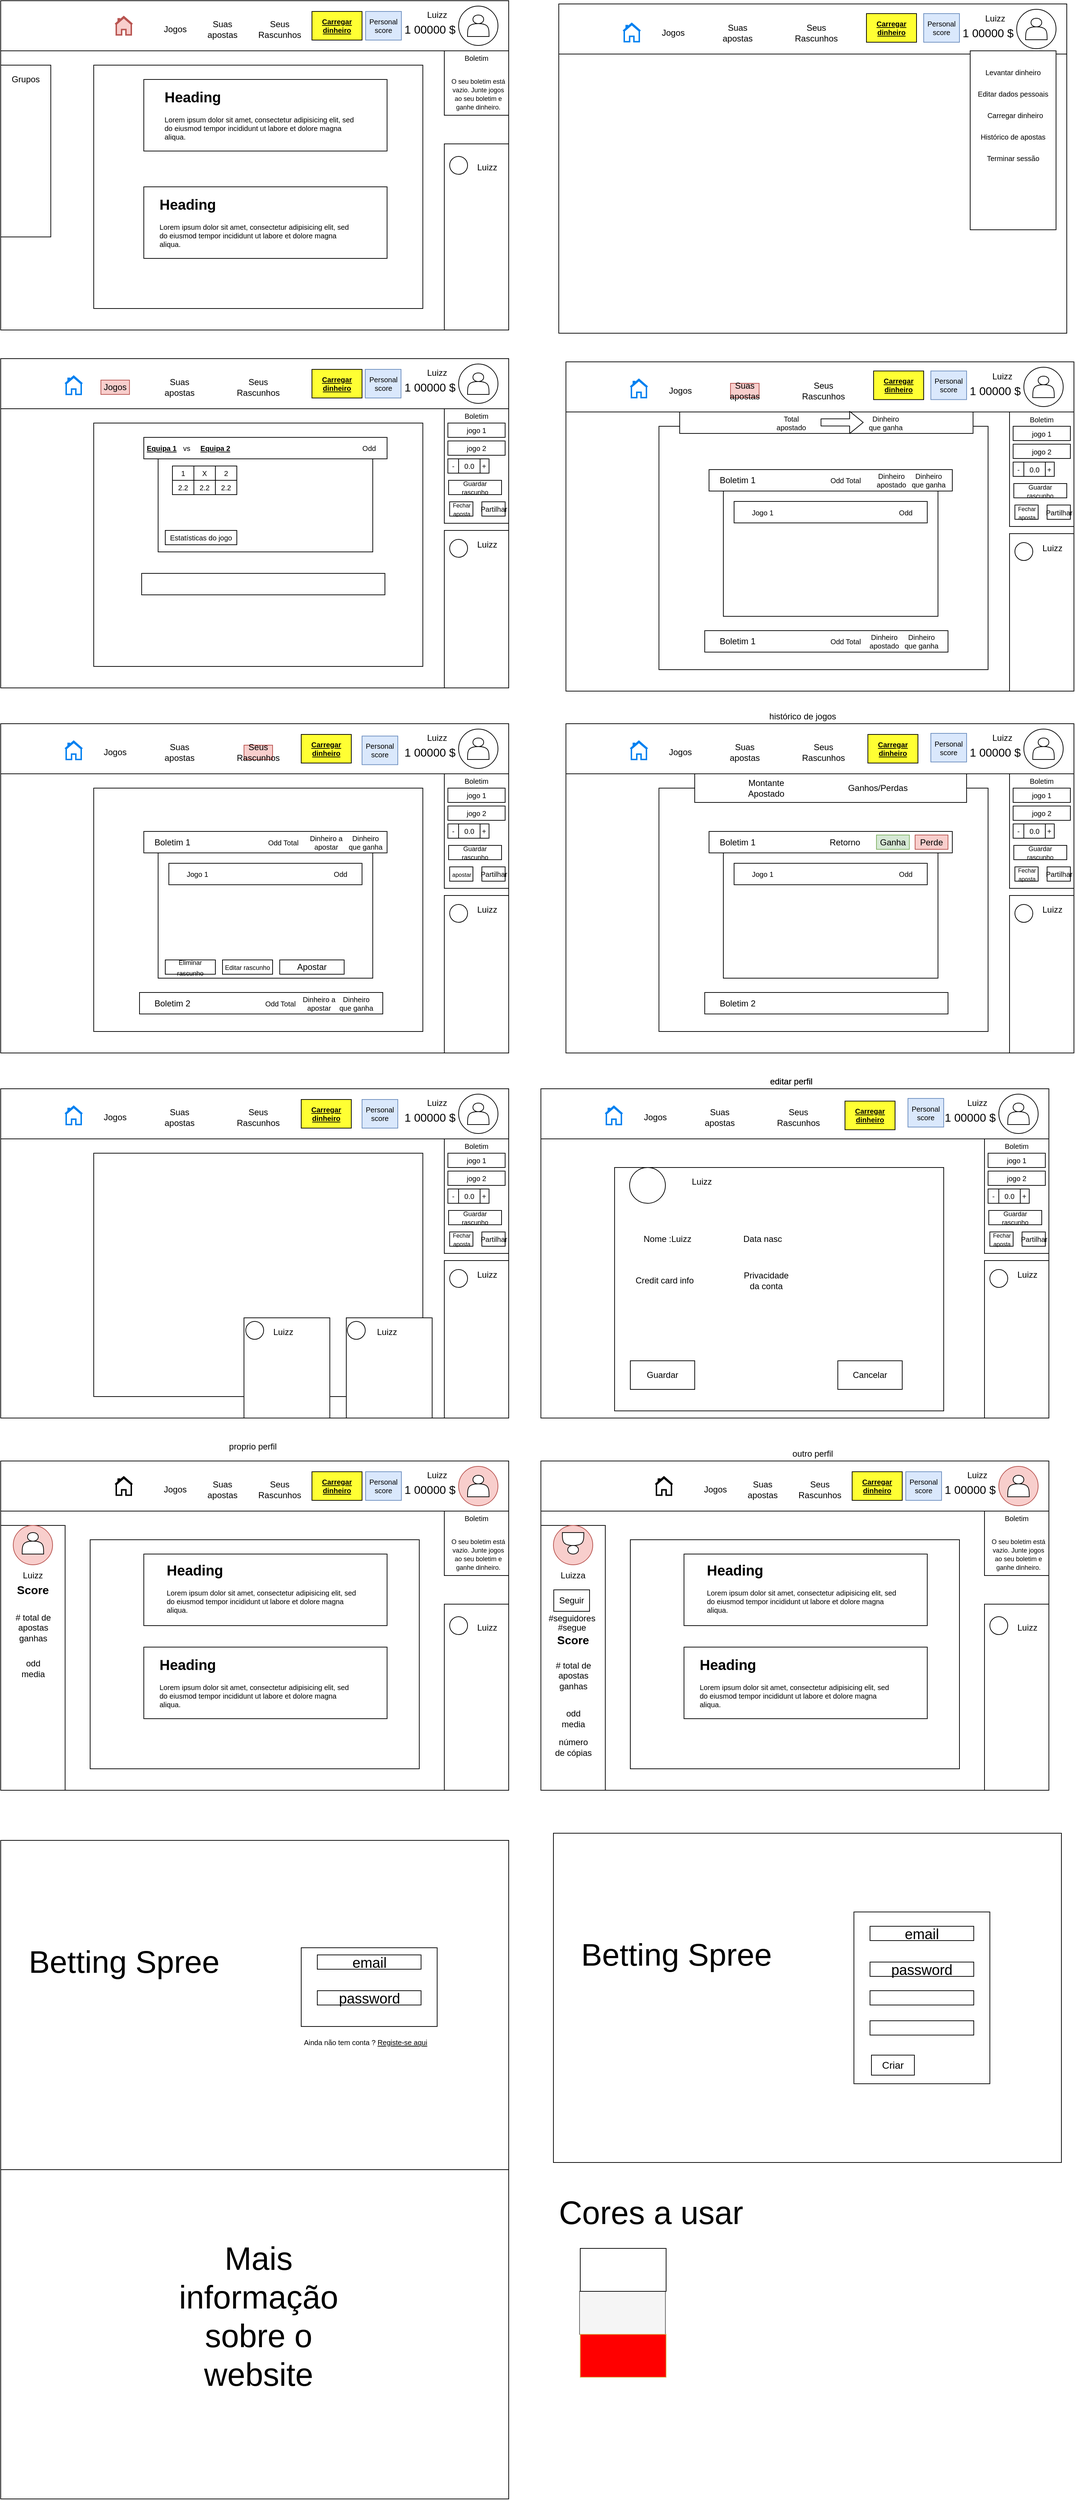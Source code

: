 <mxfile version="13.8.4"><diagram id="3psAbP5OSouNsLxcz-eU" name="Page-1"><mxGraphModel dx="2076" dy="1094" grid="1" gridSize="10" guides="1" tooltips="1" connect="1" arrows="1" fold="1" page="1" pageScale="1" pageWidth="827" pageHeight="1169" math="0" shadow="0"><root><mxCell id="0"/><mxCell id="1" parent="0"/><mxCell id="aFzZxRNLpPfTrb8-0rU_-1" value="" style="rounded=0;whiteSpace=wrap;html=1;" vertex="1" parent="1"><mxGeometry x="60" y="70" width="710" height="460" as="geometry"/></mxCell><mxCell id="aFzZxRNLpPfTrb8-0rU_-2" value="" style="rounded=0;whiteSpace=wrap;html=1;" vertex="1" parent="1"><mxGeometry x="60" y="70" width="710" height="70" as="geometry"/></mxCell><mxCell id="aFzZxRNLpPfTrb8-0rU_-3" value="" style="ellipse;whiteSpace=wrap;html=1;aspect=fixed;" vertex="1" parent="1"><mxGeometry x="700" y="77.5" width="55" height="55" as="geometry"/></mxCell><mxCell id="aFzZxRNLpPfTrb8-0rU_-4" value="Luizz" style="text;html=1;strokeColor=none;fillColor=none;align=center;verticalAlign=middle;whiteSpace=wrap;rounded=0;" vertex="1" parent="1"><mxGeometry x="650" y="80" width="40" height="20" as="geometry"/></mxCell><mxCell id="aFzZxRNLpPfTrb8-0rU_-5" value="Jogos" style="text;html=1;strokeColor=none;fillColor=none;align=center;verticalAlign=middle;whiteSpace=wrap;rounded=0;" vertex="1" parent="1"><mxGeometry x="284" y="100" width="40" height="20" as="geometry"/></mxCell><mxCell id="aFzZxRNLpPfTrb8-0rU_-6" value="Suas apostas" style="text;html=1;strokeColor=none;fillColor=none;align=center;verticalAlign=middle;whiteSpace=wrap;rounded=0;" vertex="1" parent="1"><mxGeometry x="350" y="99.5" width="40" height="20" as="geometry"/></mxCell><mxCell id="aFzZxRNLpPfTrb8-0rU_-7" value="Seus Rascunhos" style="text;html=1;strokeColor=none;fillColor=none;align=center;verticalAlign=middle;whiteSpace=wrap;rounded=0;" vertex="1" parent="1"><mxGeometry x="430" y="100" width="40" height="20" as="geometry"/></mxCell><mxCell id="aFzZxRNLpPfTrb8-0rU_-8" value="" style="shape=actor;whiteSpace=wrap;html=1;" vertex="1" parent="1"><mxGeometry x="712.5" y="90" width="30" height="30" as="geometry"/></mxCell><mxCell id="aFzZxRNLpPfTrb8-0rU_-9" value="" style="shape=image;html=1;verticalAlign=top;verticalLabelPosition=bottom;labelBackgroundColor=#ffffff;imageAspect=0;aspect=fixed;image=https://cdn3.iconfinder.com/data/icons/finance-152/64/14-128.png" vertex="1" parent="1"><mxGeometry x="70" y="74.5" width="58" height="58" as="geometry"/></mxCell><mxCell id="aFzZxRNLpPfTrb8-0rU_-10" value="&lt;font style=&quot;font-size: 16px&quot;&gt;1 00000 $&lt;/font&gt;" style="text;html=1;strokeColor=none;fillColor=none;align=center;verticalAlign=middle;whiteSpace=wrap;rounded=0;" vertex="1" parent="1"><mxGeometry x="620" y="100" width="80" height="20" as="geometry"/></mxCell><mxCell id="aFzZxRNLpPfTrb8-0rU_-11" value="&lt;u style=&quot;font-size: 10px;&quot;&gt;&lt;b style=&quot;font-size: 10px;&quot;&gt;&lt;font style=&quot;font-size: 10px;&quot;&gt;Carregar dinheiro&lt;/font&gt;&lt;/b&gt;&lt;/u&gt;" style="rounded=0;whiteSpace=wrap;html=1;fillColor=#FFFF33;fontSize=10;" vertex="1" parent="1"><mxGeometry x="495" y="85" width="70" height="40" as="geometry"/></mxCell><mxCell id="aFzZxRNLpPfTrb8-0rU_-13" value="" style="rounded=0;whiteSpace=wrap;html=1;" vertex="1" parent="1"><mxGeometry x="840" y="74.5" width="710" height="460" as="geometry"/></mxCell><mxCell id="aFzZxRNLpPfTrb8-0rU_-14" value="" style="rounded=0;whiteSpace=wrap;html=1;" vertex="1" parent="1"><mxGeometry x="840" y="74.5" width="710" height="70" as="geometry"/></mxCell><mxCell id="aFzZxRNLpPfTrb8-0rU_-15" value="" style="ellipse;whiteSpace=wrap;html=1;aspect=fixed;" vertex="1" parent="1"><mxGeometry x="1480" y="82" width="55" height="55" as="geometry"/></mxCell><mxCell id="aFzZxRNLpPfTrb8-0rU_-16" value="Luizz" style="text;html=1;strokeColor=none;fillColor=none;align=center;verticalAlign=middle;whiteSpace=wrap;rounded=0;" vertex="1" parent="1"><mxGeometry x="1430" y="84.5" width="40" height="20" as="geometry"/></mxCell><mxCell id="aFzZxRNLpPfTrb8-0rU_-17" value="Jogos" style="text;html=1;strokeColor=none;fillColor=none;align=center;verticalAlign=middle;whiteSpace=wrap;rounded=0;" vertex="1" parent="1"><mxGeometry x="980" y="104.5" width="40" height="20" as="geometry"/></mxCell><mxCell id="aFzZxRNLpPfTrb8-0rU_-18" value="Suas apostas" style="text;html=1;strokeColor=none;fillColor=none;align=center;verticalAlign=middle;whiteSpace=wrap;rounded=0;" vertex="1" parent="1"><mxGeometry x="1070" y="104.5" width="40" height="20" as="geometry"/></mxCell><mxCell id="aFzZxRNLpPfTrb8-0rU_-19" value="Seus Rascunhos" style="text;html=1;strokeColor=none;fillColor=none;align=center;verticalAlign=middle;whiteSpace=wrap;rounded=0;" vertex="1" parent="1"><mxGeometry x="1180" y="104.5" width="40" height="20" as="geometry"/></mxCell><mxCell id="aFzZxRNLpPfTrb8-0rU_-20" value="" style="shape=actor;whiteSpace=wrap;html=1;" vertex="1" parent="1"><mxGeometry x="1492.5" y="94.5" width="30" height="30" as="geometry"/></mxCell><mxCell id="aFzZxRNLpPfTrb8-0rU_-21" value="" style="shape=image;html=1;verticalAlign=top;verticalLabelPosition=bottom;labelBackgroundColor=#ffffff;imageAspect=0;aspect=fixed;image=https://cdn3.iconfinder.com/data/icons/finance-152/64/14-128.png" vertex="1" parent="1"><mxGeometry x="850" y="79" width="58" height="58" as="geometry"/></mxCell><mxCell id="aFzZxRNLpPfTrb8-0rU_-22" value="&lt;font style=&quot;font-size: 16px&quot;&gt;1 00000 $&lt;/font&gt;" style="text;html=1;strokeColor=none;fillColor=none;align=center;verticalAlign=middle;whiteSpace=wrap;rounded=0;" vertex="1" parent="1"><mxGeometry x="1400" y="104.5" width="80" height="20" as="geometry"/></mxCell><mxCell id="aFzZxRNLpPfTrb8-0rU_-23" value="&lt;u style=&quot;font-size: 10px;&quot;&gt;&lt;b style=&quot;font-size: 10px;&quot;&gt;&lt;font style=&quot;font-size: 10px;&quot;&gt;Carregar dinheiro&lt;/font&gt;&lt;/b&gt;&lt;/u&gt;" style="rounded=0;whiteSpace=wrap;html=1;fillColor=#FFFF33;fontSize=10;" vertex="1" parent="1"><mxGeometry x="1270" y="88" width="70" height="40" as="geometry"/></mxCell><mxCell id="aFzZxRNLpPfTrb8-0rU_-24" value="" style="rounded=0;whiteSpace=wrap;html=1;fontSize=10;fillColor=#FFFFFF;" vertex="1" parent="1"><mxGeometry x="1415" y="140" width="120" height="250" as="geometry"/></mxCell><mxCell id="aFzZxRNLpPfTrb8-0rU_-25" value="Levantar dinheiro" style="text;html=1;strokeColor=none;fillColor=none;align=center;verticalAlign=middle;whiteSpace=wrap;rounded=0;fontSize=10;" vertex="1" parent="1"><mxGeometry x="1430" y="160" width="90" height="20" as="geometry"/></mxCell><mxCell id="aFzZxRNLpPfTrb8-0rU_-26" value="Editar dados pessoais" style="text;html=1;strokeColor=none;fillColor=none;align=center;verticalAlign=middle;whiteSpace=wrap;rounded=0;fontSize=10;" vertex="1" parent="1"><mxGeometry x="1420" y="190" width="110" height="20" as="geometry"/></mxCell><mxCell id="aFzZxRNLpPfTrb8-0rU_-29" value="Carregar dinheiro" style="text;html=1;strokeColor=none;fillColor=none;align=center;verticalAlign=middle;whiteSpace=wrap;rounded=0;fontSize=10;" vertex="1" parent="1"><mxGeometry x="1432.5" y="220" width="90" height="20" as="geometry"/></mxCell><mxCell id="aFzZxRNLpPfTrb8-0rU_-30" value="Histórico de apostas" style="text;html=1;strokeColor=none;fillColor=none;align=center;verticalAlign=middle;whiteSpace=wrap;rounded=0;fontSize=10;" vertex="1" parent="1"><mxGeometry x="1425" y="250" width="100" height="20" as="geometry"/></mxCell><mxCell id="aFzZxRNLpPfTrb8-0rU_-31" value="" style="rounded=0;whiteSpace=wrap;html=1;fillColor=#FFFFFF;fontSize=10;" vertex="1" parent="1"><mxGeometry x="190" y="160" width="460" height="340" as="geometry"/></mxCell><mxCell id="aFzZxRNLpPfTrb8-0rU_-32" value="" style="rounded=0;whiteSpace=wrap;html=1;fillColor=#FFFFFF;fontSize=10;" vertex="1" parent="1"><mxGeometry x="260" y="180" width="340" height="100" as="geometry"/></mxCell><mxCell id="aFzZxRNLpPfTrb8-0rU_-33" value="" style="rounded=0;whiteSpace=wrap;html=1;fillColor=#FFFFFF;fontSize=10;" vertex="1" parent="1"><mxGeometry x="260" y="330" width="340" height="100" as="geometry"/></mxCell><mxCell id="aFzZxRNLpPfTrb8-0rU_-34" value="&lt;h1&gt;Heading&lt;/h1&gt;&lt;p&gt;Lorem ipsum dolor sit amet, consectetur adipisicing elit, sed do eiusmod tempor incididunt ut labore et dolore magna aliqua.&lt;/p&gt;" style="text;html=1;strokeColor=none;fillColor=none;spacing=5;spacingTop=-20;whiteSpace=wrap;overflow=hidden;rounded=0;fontSize=10;" vertex="1" parent="1"><mxGeometry x="284" y="190" width="286" height="80" as="geometry"/></mxCell><mxCell id="aFzZxRNLpPfTrb8-0rU_-35" value="&lt;h1&gt;Heading&lt;/h1&gt;&lt;p&gt;Lorem ipsum dolor sit amet, consectetur adipisicing elit, sed do eiusmod tempor incididunt ut labore et dolore magna aliqua.&lt;/p&gt;" style="text;html=1;strokeColor=none;fillColor=none;spacing=5;spacingTop=-20;whiteSpace=wrap;overflow=hidden;rounded=0;fontSize=10;" vertex="1" parent="1"><mxGeometry x="277" y="340" width="286" height="80" as="geometry"/></mxCell><mxCell id="aFzZxRNLpPfTrb8-0rU_-36" value="" style="rounded=0;whiteSpace=wrap;html=1;fillColor=#FFFFFF;fontSize=10;" vertex="1" parent="1"><mxGeometry x="680" y="270" width="90" height="260" as="geometry"/></mxCell><mxCell id="aFzZxRNLpPfTrb8-0rU_-37" value="" style="ellipse;whiteSpace=wrap;html=1;aspect=fixed;" vertex="1" parent="1"><mxGeometry x="687.5" y="287.5" width="25" height="25" as="geometry"/></mxCell><mxCell id="aFzZxRNLpPfTrb8-0rU_-38" value="Luizz" style="text;html=1;strokeColor=none;fillColor=none;align=center;verticalAlign=middle;whiteSpace=wrap;rounded=0;" vertex="1" parent="1"><mxGeometry x="720" y="292.5" width="40" height="20" as="geometry"/></mxCell><mxCell id="aFzZxRNLpPfTrb8-0rU_-43" value="" style="rounded=0;whiteSpace=wrap;html=1;" vertex="1" parent="1"><mxGeometry x="60" y="570" width="710" height="460" as="geometry"/></mxCell><mxCell id="aFzZxRNLpPfTrb8-0rU_-44" value="" style="rounded=0;whiteSpace=wrap;html=1;" vertex="1" parent="1"><mxGeometry x="60" y="570" width="710" height="70" as="geometry"/></mxCell><mxCell id="aFzZxRNLpPfTrb8-0rU_-45" value="" style="ellipse;whiteSpace=wrap;html=1;aspect=fixed;" vertex="1" parent="1"><mxGeometry x="700" y="577.5" width="55" height="55" as="geometry"/></mxCell><mxCell id="aFzZxRNLpPfTrb8-0rU_-46" value="Luizz" style="text;html=1;strokeColor=none;fillColor=none;align=center;verticalAlign=middle;whiteSpace=wrap;rounded=0;" vertex="1" parent="1"><mxGeometry x="650" y="580" width="40" height="20" as="geometry"/></mxCell><mxCell id="aFzZxRNLpPfTrb8-0rU_-47" value="Jogos" style="text;html=1;strokeColor=#b85450;fillColor=#f8cecc;align=center;verticalAlign=middle;whiteSpace=wrap;rounded=0;" vertex="1" parent="1"><mxGeometry x="200" y="600" width="40" height="20" as="geometry"/></mxCell><mxCell id="aFzZxRNLpPfTrb8-0rU_-48" value="Suas apostas" style="text;html=1;strokeColor=none;fillColor=none;align=center;verticalAlign=middle;whiteSpace=wrap;rounded=0;" vertex="1" parent="1"><mxGeometry x="290" y="600" width="40" height="20" as="geometry"/></mxCell><mxCell id="aFzZxRNLpPfTrb8-0rU_-49" value="Seus Rascunhos" style="text;html=1;strokeColor=none;fillColor=none;align=center;verticalAlign=middle;whiteSpace=wrap;rounded=0;" vertex="1" parent="1"><mxGeometry x="400" y="600" width="40" height="20" as="geometry"/></mxCell><mxCell id="aFzZxRNLpPfTrb8-0rU_-50" value="" style="shape=actor;whiteSpace=wrap;html=1;" vertex="1" parent="1"><mxGeometry x="712.5" y="590" width="30" height="30" as="geometry"/></mxCell><mxCell id="aFzZxRNLpPfTrb8-0rU_-51" value="" style="shape=image;html=1;verticalAlign=top;verticalLabelPosition=bottom;labelBackgroundColor=#ffffff;imageAspect=0;aspect=fixed;image=https://cdn3.iconfinder.com/data/icons/finance-152/64/14-128.png" vertex="1" parent="1"><mxGeometry x="70" y="574.5" width="58" height="58" as="geometry"/></mxCell><mxCell id="aFzZxRNLpPfTrb8-0rU_-52" value="&lt;font style=&quot;font-size: 16px&quot;&gt;1 00000 $&lt;/font&gt;" style="text;html=1;strokeColor=none;fillColor=none;align=center;verticalAlign=middle;whiteSpace=wrap;rounded=0;" vertex="1" parent="1"><mxGeometry x="620" y="600" width="80" height="20" as="geometry"/></mxCell><mxCell id="aFzZxRNLpPfTrb8-0rU_-53" value="&lt;u style=&quot;font-size: 10px;&quot;&gt;&lt;b style=&quot;font-size: 10px;&quot;&gt;&lt;font style=&quot;font-size: 10px;&quot;&gt;Carregar dinheiro&lt;/font&gt;&lt;/b&gt;&lt;/u&gt;" style="rounded=0;whiteSpace=wrap;html=1;fillColor=#FFFF33;fontSize=10;" vertex="1" parent="1"><mxGeometry x="495" y="585" width="70" height="40" as="geometry"/></mxCell><mxCell id="aFzZxRNLpPfTrb8-0rU_-54" value="" style="rounded=0;whiteSpace=wrap;html=1;fillColor=#FFFFFF;fontSize=10;" vertex="1" parent="1"><mxGeometry x="190" y="660" width="460" height="340" as="geometry"/></mxCell><mxCell id="aFzZxRNLpPfTrb8-0rU_-55" value="" style="rounded=0;whiteSpace=wrap;html=1;fillColor=#FFFFFF;fontSize=10;" vertex="1" parent="1"><mxGeometry x="260" y="680" width="340" height="30" as="geometry"/></mxCell><mxCell id="aFzZxRNLpPfTrb8-0rU_-59" value="" style="rounded=0;whiteSpace=wrap;html=1;fillColor=#FFFFFF;fontSize=10;" vertex="1" parent="1"><mxGeometry x="680" y="810" width="90" height="220" as="geometry"/></mxCell><mxCell id="aFzZxRNLpPfTrb8-0rU_-60" value="" style="ellipse;whiteSpace=wrap;html=1;aspect=fixed;" vertex="1" parent="1"><mxGeometry x="687.5" y="822.5" width="25" height="25" as="geometry"/></mxCell><mxCell id="aFzZxRNLpPfTrb8-0rU_-61" value="Luizz" style="text;html=1;strokeColor=none;fillColor=none;align=center;verticalAlign=middle;whiteSpace=wrap;rounded=0;" vertex="1" parent="1"><mxGeometry x="720" y="820" width="40" height="20" as="geometry"/></mxCell><mxCell id="aFzZxRNLpPfTrb8-0rU_-66" value="" style="rounded=0;whiteSpace=wrap;html=1;fillColor=#FFFFFF;fontSize=10;" vertex="1" parent="1"><mxGeometry x="280" y="710" width="300" height="130" as="geometry"/></mxCell><mxCell id="aFzZxRNLpPfTrb8-0rU_-67" value="" style="rounded=0;whiteSpace=wrap;html=1;fillColor=#FFFFFF;fontSize=10;" vertex="1" parent="1"><mxGeometry x="257" y="870" width="340" height="30" as="geometry"/></mxCell><mxCell id="aFzZxRNLpPfTrb8-0rU_-73" value="1" style="rounded=0;whiteSpace=wrap;html=1;fillColor=#FFFFFF;fontSize=10;" vertex="1" parent="1"><mxGeometry x="300" y="720" width="30" height="20" as="geometry"/></mxCell><mxCell id="aFzZxRNLpPfTrb8-0rU_-74" value="X" style="rounded=0;whiteSpace=wrap;html=1;fillColor=#FFFFFF;fontSize=10;" vertex="1" parent="1"><mxGeometry x="330" y="720" width="30" height="20" as="geometry"/></mxCell><mxCell id="aFzZxRNLpPfTrb8-0rU_-75" value="2" style="rounded=0;whiteSpace=wrap;html=1;fillColor=#FFFFFF;fontSize=10;" vertex="1" parent="1"><mxGeometry x="360" y="720" width="30" height="20" as="geometry"/></mxCell><mxCell id="aFzZxRNLpPfTrb8-0rU_-76" value="" style="shape=process;whiteSpace=wrap;html=1;backgroundOutline=1;fillColor=#FFFFFF;fontSize=10;size=0.333;" vertex="1" parent="1"><mxGeometry x="300" y="740" width="90" height="20" as="geometry"/></mxCell><mxCell id="aFzZxRNLpPfTrb8-0rU_-77" value="2.2" style="text;html=1;strokeColor=none;fillColor=none;align=center;verticalAlign=middle;whiteSpace=wrap;rounded=0;fontSize=10;" vertex="1" parent="1"><mxGeometry x="295" y="740" width="40" height="20" as="geometry"/></mxCell><mxCell id="aFzZxRNLpPfTrb8-0rU_-78" value="2.2" style="text;html=1;strokeColor=none;fillColor=none;align=center;verticalAlign=middle;whiteSpace=wrap;rounded=0;fontSize=10;" vertex="1" parent="1"><mxGeometry x="325" y="740" width="40" height="20" as="geometry"/></mxCell><mxCell id="aFzZxRNLpPfTrb8-0rU_-79" value="2.2" style="text;html=1;strokeColor=none;fillColor=none;align=center;verticalAlign=middle;whiteSpace=wrap;rounded=0;fontSize=10;" vertex="1" parent="1"><mxGeometry x="355" y="740" width="40" height="20" as="geometry"/></mxCell><mxCell id="aFzZxRNLpPfTrb8-0rU_-81" value="" style="rounded=0;whiteSpace=wrap;html=1;fillColor=#FFFFFF;fontSize=10;" vertex="1" parent="1"><mxGeometry x="680" y="640" width="90" height="160" as="geometry"/></mxCell><mxCell id="aFzZxRNLpPfTrb8-0rU_-82" value="Boletim" style="text;html=1;strokeColor=none;fillColor=none;align=center;verticalAlign=middle;whiteSpace=wrap;rounded=0;fontSize=10;" vertex="1" parent="1"><mxGeometry x="705" y="640" width="40" height="20" as="geometry"/></mxCell><mxCell id="aFzZxRNLpPfTrb8-0rU_-83" value="jogo 1" style="rounded=0;whiteSpace=wrap;html=1;fillColor=#FFFFFF;fontSize=10;" vertex="1" parent="1"><mxGeometry x="685" y="660" width="80" height="20" as="geometry"/></mxCell><mxCell id="aFzZxRNLpPfTrb8-0rU_-84" value="jogo 2" style="rounded=0;whiteSpace=wrap;html=1;fillColor=#FFFFFF;fontSize=10;" vertex="1" parent="1"><mxGeometry x="685" y="685" width="80" height="20" as="geometry"/></mxCell><mxCell id="aFzZxRNLpPfTrb8-0rU_-85" value="-" style="rounded=0;whiteSpace=wrap;html=1;fillColor=#FFFFFF;fontSize=10;" vertex="1" parent="1"><mxGeometry x="685" y="710" width="15" height="20" as="geometry"/></mxCell><mxCell id="aFzZxRNLpPfTrb8-0rU_-86" value="Equipa 1" style="text;html=1;strokeColor=none;fillColor=none;align=center;verticalAlign=middle;whiteSpace=wrap;rounded=0;fontSize=10;fontStyle=5" vertex="1" parent="1"><mxGeometry x="260" y="685" width="50" height="20" as="geometry"/></mxCell><mxCell id="aFzZxRNLpPfTrb8-0rU_-87" value="vs" style="text;html=1;strokeColor=none;fillColor=none;align=center;verticalAlign=middle;whiteSpace=wrap;rounded=0;fontSize=10;" vertex="1" parent="1"><mxGeometry x="300" y="685" width="40" height="20" as="geometry"/></mxCell><mxCell id="aFzZxRNLpPfTrb8-0rU_-88" value="Equipa 2" style="text;html=1;strokeColor=none;fillColor=none;align=center;verticalAlign=middle;whiteSpace=wrap;rounded=0;fontSize=10;fontStyle=5" vertex="1" parent="1"><mxGeometry x="335" y="685" width="50" height="20" as="geometry"/></mxCell><mxCell id="aFzZxRNLpPfTrb8-0rU_-89" value="Odd" style="text;html=1;strokeColor=none;fillColor=none;align=center;verticalAlign=middle;whiteSpace=wrap;rounded=0;fontSize=10;" vertex="1" parent="1"><mxGeometry x="550" y="685" width="50" height="20" as="geometry"/></mxCell><mxCell id="aFzZxRNLpPfTrb8-0rU_-90" value="&lt;font style=&quot;font-size: 8px&quot;&gt;Fechar aposta&lt;/font&gt;" style="rounded=0;whiteSpace=wrap;html=1;fillColor=#FFFFFF;fontSize=10;" vertex="1" parent="1"><mxGeometry x="687.5" y="770" width="32.5" height="20" as="geometry"/></mxCell><mxCell id="aFzZxRNLpPfTrb8-0rU_-92" value="Estatísticas do jogo" style="rounded=0;whiteSpace=wrap;html=1;fillColor=#FFFFFF;fontSize=10;" vertex="1" parent="1"><mxGeometry x="290" y="810" width="100" height="20" as="geometry"/></mxCell><mxCell id="aFzZxRNLpPfTrb8-0rU_-93" value="" style="rounded=0;whiteSpace=wrap;html=1;fillColor=#FFFFFF;fontSize=10;" vertex="1" parent="1"><mxGeometry x="680" y="140" width="90" height="90" as="geometry"/></mxCell><mxCell id="aFzZxRNLpPfTrb8-0rU_-94" value="Boletim" style="text;html=1;strokeColor=none;fillColor=none;align=center;verticalAlign=middle;whiteSpace=wrap;rounded=0;fontSize=10;" vertex="1" parent="1"><mxGeometry x="705" y="140" width="40" height="20" as="geometry"/></mxCell><mxCell id="aFzZxRNLpPfTrb8-0rU_-95" value="&lt;font style=&quot;font-size: 9px&quot;&gt;O seu boletim está vazio. Junte jogos ao seu boletim e ganhe dinheiro.&lt;/font&gt;" style="text;html=1;strokeColor=none;fillColor=none;align=center;verticalAlign=middle;whiteSpace=wrap;rounded=0;fontSize=10;" vertex="1" parent="1"><mxGeometry x="686" y="190" width="83" height="20" as="geometry"/></mxCell><mxCell id="aFzZxRNLpPfTrb8-0rU_-96" value="&lt;font style=&quot;font-size: 9px&quot;&gt;Guardar rascunho&lt;/font&gt;" style="rounded=0;whiteSpace=wrap;html=1;fillColor=#FFFFFF;fontSize=10;" vertex="1" parent="1"><mxGeometry x="686" y="740" width="74" height="20" as="geometry"/></mxCell><mxCell id="aFzZxRNLpPfTrb8-0rU_-97" value="+" style="rounded=0;whiteSpace=wrap;html=1;fillColor=#FFFFFF;fontSize=10;" vertex="1" parent="1"><mxGeometry x="727.5" y="710" width="15" height="20" as="geometry"/></mxCell><mxCell id="aFzZxRNLpPfTrb8-0rU_-98" value="0.0" style="rounded=0;whiteSpace=wrap;html=1;fillColor=#FFFFFF;fontSize=10;" vertex="1" parent="1"><mxGeometry x="700" y="710" width="30" height="20" as="geometry"/></mxCell><mxCell id="aFzZxRNLpPfTrb8-0rU_-99" value="Partilhar" style="rounded=0;whiteSpace=wrap;html=1;fillColor=#FFFFFF;fontSize=10;" vertex="1" parent="1"><mxGeometry x="732.5" y="770" width="32.5" height="20" as="geometry"/></mxCell><mxCell id="aFzZxRNLpPfTrb8-0rU_-101" value="" style="html=1;verticalLabelPosition=bottom;align=center;labelBackgroundColor=#ffffff;verticalAlign=top;strokeWidth=2;strokeColor=#b85450;shadow=0;dashed=0;shape=mxgraph.ios7.icons.home;fillColor=#f8cecc;fontSize=10;" vertex="1" parent="1"><mxGeometry x="220" y="92.25" width="24" height="25.5" as="geometry"/></mxCell><mxCell id="aFzZxRNLpPfTrb8-0rU_-102" value="" style="html=1;verticalLabelPosition=bottom;align=center;labelBackgroundColor=#ffffff;verticalAlign=top;strokeWidth=2;strokeColor=#0080F0;shadow=0;dashed=0;shape=mxgraph.ios7.icons.home;fillColor=#FFFFFF;fontSize=10;" vertex="1" parent="1"><mxGeometry x="930" y="101.75" width="24" height="25.5" as="geometry"/></mxCell><mxCell id="aFzZxRNLpPfTrb8-0rU_-103" value="" style="html=1;verticalLabelPosition=bottom;align=center;labelBackgroundColor=#ffffff;verticalAlign=top;strokeWidth=2;strokeColor=#0080F0;shadow=0;dashed=0;shape=mxgraph.ios7.icons.home;fillColor=#FFFFFF;fontSize=10;" vertex="1" parent="1"><mxGeometry x="150" y="594.5" width="24" height="25.5" as="geometry"/></mxCell><mxCell id="aFzZxRNLpPfTrb8-0rU_-104" value="" style="rounded=0;whiteSpace=wrap;html=1;fillColor=#FFFFFF;fontSize=10;" vertex="1" parent="1"><mxGeometry x="60" y="160" width="70" height="240" as="geometry"/></mxCell><mxCell id="aFzZxRNLpPfTrb8-0rU_-105" value="Grupos" style="text;html=1;strokeColor=none;fillColor=none;align=center;verticalAlign=middle;whiteSpace=wrap;rounded=0;fontSize=12;" vertex="1" parent="1"><mxGeometry x="75" y="170" width="40" height="20" as="geometry"/></mxCell><mxCell id="aFzZxRNLpPfTrb8-0rU_-106" value="" style="rounded=0;whiteSpace=wrap;html=1;" vertex="1" parent="1"><mxGeometry x="850" y="574.5" width="710" height="460" as="geometry"/></mxCell><mxCell id="aFzZxRNLpPfTrb8-0rU_-107" value="" style="rounded=0;whiteSpace=wrap;html=1;" vertex="1" parent="1"><mxGeometry x="850" y="574.5" width="710" height="70" as="geometry"/></mxCell><mxCell id="aFzZxRNLpPfTrb8-0rU_-108" value="" style="ellipse;whiteSpace=wrap;html=1;aspect=fixed;" vertex="1" parent="1"><mxGeometry x="1490" y="582" width="55" height="55" as="geometry"/></mxCell><mxCell id="aFzZxRNLpPfTrb8-0rU_-109" value="Luizz" style="text;html=1;strokeColor=none;fillColor=none;align=center;verticalAlign=middle;whiteSpace=wrap;rounded=0;" vertex="1" parent="1"><mxGeometry x="1440" y="584.5" width="40" height="20" as="geometry"/></mxCell><mxCell id="aFzZxRNLpPfTrb8-0rU_-110" value="Jogos" style="text;html=1;align=center;verticalAlign=middle;whiteSpace=wrap;rounded=0;" vertex="1" parent="1"><mxGeometry x="990" y="604.5" width="40" height="20" as="geometry"/></mxCell><mxCell id="aFzZxRNLpPfTrb8-0rU_-111" value="Suas apostas" style="text;html=1;strokeColor=#b85450;fillColor=#f8cecc;align=center;verticalAlign=middle;whiteSpace=wrap;rounded=0;" vertex="1" parent="1"><mxGeometry x="1080" y="604.5" width="40" height="20" as="geometry"/></mxCell><mxCell id="aFzZxRNLpPfTrb8-0rU_-112" value="Seus Rascunhos" style="text;html=1;strokeColor=none;fillColor=none;align=center;verticalAlign=middle;whiteSpace=wrap;rounded=0;" vertex="1" parent="1"><mxGeometry x="1190" y="604.5" width="40" height="20" as="geometry"/></mxCell><mxCell id="aFzZxRNLpPfTrb8-0rU_-113" value="" style="shape=actor;whiteSpace=wrap;html=1;" vertex="1" parent="1"><mxGeometry x="1502.5" y="594.5" width="30" height="30" as="geometry"/></mxCell><mxCell id="aFzZxRNLpPfTrb8-0rU_-114" value="" style="shape=image;html=1;verticalAlign=top;verticalLabelPosition=bottom;labelBackgroundColor=#ffffff;imageAspect=0;aspect=fixed;image=https://cdn3.iconfinder.com/data/icons/finance-152/64/14-128.png" vertex="1" parent="1"><mxGeometry x="860" y="579" width="58" height="58" as="geometry"/></mxCell><mxCell id="aFzZxRNLpPfTrb8-0rU_-115" value="&lt;font style=&quot;font-size: 16px&quot;&gt;1 00000 $&lt;/font&gt;" style="text;html=1;strokeColor=none;fillColor=none;align=center;verticalAlign=middle;whiteSpace=wrap;rounded=0;" vertex="1" parent="1"><mxGeometry x="1410" y="604.5" width="80" height="20" as="geometry"/></mxCell><mxCell id="aFzZxRNLpPfTrb8-0rU_-116" value="&lt;u style=&quot;font-size: 10px;&quot;&gt;&lt;b style=&quot;font-size: 10px;&quot;&gt;&lt;font style=&quot;font-size: 10px;&quot;&gt;Carregar dinheiro&lt;/font&gt;&lt;/b&gt;&lt;/u&gt;" style="rounded=0;whiteSpace=wrap;html=1;fillColor=#FFFF33;fontSize=10;" vertex="1" parent="1"><mxGeometry x="1280" y="587.25" width="70" height="40" as="geometry"/></mxCell><mxCell id="aFzZxRNLpPfTrb8-0rU_-117" value="" style="rounded=0;whiteSpace=wrap;html=1;fillColor=#FFFFFF;fontSize=10;" vertex="1" parent="1"><mxGeometry x="980" y="664.5" width="460" height="340" as="geometry"/></mxCell><mxCell id="aFzZxRNLpPfTrb8-0rU_-118" value="" style="rounded=0;whiteSpace=wrap;html=1;fillColor=#FFFFFF;fontSize=10;" vertex="1" parent="1"><mxGeometry x="1050" y="725" width="340" height="30" as="geometry"/></mxCell><mxCell id="aFzZxRNLpPfTrb8-0rU_-119" value="" style="rounded=0;whiteSpace=wrap;html=1;fillColor=#FFFFFF;fontSize=10;" vertex="1" parent="1"><mxGeometry x="1470" y="814.5" width="90" height="220" as="geometry"/></mxCell><mxCell id="aFzZxRNLpPfTrb8-0rU_-120" value="" style="ellipse;whiteSpace=wrap;html=1;aspect=fixed;" vertex="1" parent="1"><mxGeometry x="1477.5" y="827" width="25" height="25" as="geometry"/></mxCell><mxCell id="aFzZxRNLpPfTrb8-0rU_-121" value="Luizz" style="text;html=1;strokeColor=none;fillColor=none;align=center;verticalAlign=middle;whiteSpace=wrap;rounded=0;" vertex="1" parent="1"><mxGeometry x="1510" y="824.5" width="40" height="20" as="geometry"/></mxCell><mxCell id="aFzZxRNLpPfTrb8-0rU_-131" value="" style="rounded=0;whiteSpace=wrap;html=1;fillColor=#FFFFFF;fontSize=10;" vertex="1" parent="1"><mxGeometry x="1470" y="644.5" width="90" height="160" as="geometry"/></mxCell><mxCell id="aFzZxRNLpPfTrb8-0rU_-132" value="Boletim" style="text;html=1;strokeColor=none;fillColor=none;align=center;verticalAlign=middle;whiteSpace=wrap;rounded=0;fontSize=10;" vertex="1" parent="1"><mxGeometry x="1495" y="644.5" width="40" height="20" as="geometry"/></mxCell><mxCell id="aFzZxRNLpPfTrb8-0rU_-133" value="jogo 1" style="rounded=0;whiteSpace=wrap;html=1;fillColor=#FFFFFF;fontSize=10;" vertex="1" parent="1"><mxGeometry x="1475" y="664.5" width="80" height="20" as="geometry"/></mxCell><mxCell id="aFzZxRNLpPfTrb8-0rU_-134" value="jogo 2" style="rounded=0;whiteSpace=wrap;html=1;fillColor=#FFFFFF;fontSize=10;" vertex="1" parent="1"><mxGeometry x="1475" y="689.5" width="80" height="20" as="geometry"/></mxCell><mxCell id="aFzZxRNLpPfTrb8-0rU_-135" value="-" style="rounded=0;whiteSpace=wrap;html=1;fillColor=#FFFFFF;fontSize=10;" vertex="1" parent="1"><mxGeometry x="1475" y="714.5" width="15" height="20" as="geometry"/></mxCell><mxCell id="aFzZxRNLpPfTrb8-0rU_-139" value="Dinheiro que ganha" style="text;html=1;strokeColor=none;fillColor=none;align=center;verticalAlign=middle;whiteSpace=wrap;rounded=0;fontSize=10;" vertex="1" parent="1"><mxGeometry x="1330" y="730" width="54" height="20" as="geometry"/></mxCell><mxCell id="aFzZxRNLpPfTrb8-0rU_-140" value="&lt;font style=&quot;font-size: 8px&quot;&gt;Fechar aposta&lt;/font&gt;" style="rounded=0;whiteSpace=wrap;html=1;fillColor=#FFFFFF;fontSize=10;" vertex="1" parent="1"><mxGeometry x="1477.5" y="774.5" width="32.5" height="20" as="geometry"/></mxCell><mxCell id="aFzZxRNLpPfTrb8-0rU_-142" value="&lt;font style=&quot;font-size: 9px&quot;&gt;Guardar rascunho&lt;/font&gt;" style="rounded=0;whiteSpace=wrap;html=1;fillColor=#FFFFFF;fontSize=10;" vertex="1" parent="1"><mxGeometry x="1476" y="744.5" width="74" height="20" as="geometry"/></mxCell><mxCell id="aFzZxRNLpPfTrb8-0rU_-143" value="+" style="rounded=0;whiteSpace=wrap;html=1;fillColor=#FFFFFF;fontSize=10;" vertex="1" parent="1"><mxGeometry x="1517.5" y="714.5" width="15" height="20" as="geometry"/></mxCell><mxCell id="aFzZxRNLpPfTrb8-0rU_-144" value="0.0" style="rounded=0;whiteSpace=wrap;html=1;fillColor=#FFFFFF;fontSize=10;" vertex="1" parent="1"><mxGeometry x="1490" y="714.5" width="30" height="20" as="geometry"/></mxCell><mxCell id="aFzZxRNLpPfTrb8-0rU_-145" value="Partilhar" style="rounded=0;whiteSpace=wrap;html=1;fillColor=#FFFFFF;fontSize=10;" vertex="1" parent="1"><mxGeometry x="1522.5" y="774.5" width="32.5" height="20" as="geometry"/></mxCell><mxCell id="aFzZxRNLpPfTrb8-0rU_-146" value="" style="html=1;verticalLabelPosition=bottom;align=center;labelBackgroundColor=#ffffff;verticalAlign=top;strokeWidth=2;strokeColor=#0080F0;shadow=0;dashed=0;shape=mxgraph.ios7.icons.home;fillColor=#FFFFFF;fontSize=10;" vertex="1" parent="1"><mxGeometry x="940" y="599" width="24" height="25.5" as="geometry"/></mxCell><mxCell id="aFzZxRNLpPfTrb8-0rU_-147" value="Terminar sessão" style="text;html=1;strokeColor=none;fillColor=none;align=center;verticalAlign=middle;whiteSpace=wrap;rounded=0;fontSize=10;" vertex="1" parent="1"><mxGeometry x="1425" y="280" width="100" height="20" as="geometry"/></mxCell><mxCell id="aFzZxRNLpPfTrb8-0rU_-148" value="Dinheiro apostado" style="text;html=1;strokeColor=none;fillColor=none;align=center;verticalAlign=middle;whiteSpace=wrap;rounded=0;fontSize=10;" vertex="1" parent="1"><mxGeometry x="1280" y="730" width="50" height="20" as="geometry"/></mxCell><mxCell id="aFzZxRNLpPfTrb8-0rU_-149" value="Odd Total" style="text;html=1;strokeColor=none;fillColor=none;align=center;verticalAlign=middle;whiteSpace=wrap;rounded=0;fontSize=10;" vertex="1" parent="1"><mxGeometry x="1216" y="730" width="50" height="20" as="geometry"/></mxCell><mxCell id="aFzZxRNLpPfTrb8-0rU_-150" value="" style="rounded=0;whiteSpace=wrap;html=1;fillColor=#FFFFFF;fontSize=10;" vertex="1" parent="1"><mxGeometry x="1070" y="755" width="300" height="175" as="geometry"/></mxCell><mxCell id="aFzZxRNLpPfTrb8-0rU_-151" value="" style="rounded=0;whiteSpace=wrap;html=1;fillColor=#FFFFFF;fontSize=10;" vertex="1" parent="1"><mxGeometry x="1085" y="769.5" width="270" height="30" as="geometry"/></mxCell><mxCell id="aFzZxRNLpPfTrb8-0rU_-152" value="Odd" style="text;html=1;strokeColor=none;fillColor=none;align=center;verticalAlign=middle;whiteSpace=wrap;rounded=0;fontSize=10;" vertex="1" parent="1"><mxGeometry x="1300" y="774.5" width="50" height="20" as="geometry"/></mxCell><mxCell id="aFzZxRNLpPfTrb8-0rU_-153" value="Jogo 1" style="text;html=1;strokeColor=none;fillColor=none;align=center;verticalAlign=middle;whiteSpace=wrap;rounded=0;fontSize=10;" vertex="1" parent="1"><mxGeometry x="1100" y="774.5" width="50" height="20" as="geometry"/></mxCell><mxCell id="aFzZxRNLpPfTrb8-0rU_-154" value="Boletim 1" style="text;html=1;strokeColor=none;fillColor=none;align=center;verticalAlign=middle;whiteSpace=wrap;rounded=0;fontSize=12;" vertex="1" parent="1"><mxGeometry x="1050" y="730" width="80" height="20" as="geometry"/></mxCell><mxCell id="aFzZxRNLpPfTrb8-0rU_-155" value="" style="rounded=0;whiteSpace=wrap;html=1;fillColor=#FFFFFF;fontSize=10;" vertex="1" parent="1"><mxGeometry x="1044" y="950" width="340" height="30" as="geometry"/></mxCell><mxCell id="aFzZxRNLpPfTrb8-0rU_-157" value="Boletim 1" style="text;html=1;strokeColor=none;fillColor=none;align=center;verticalAlign=middle;whiteSpace=wrap;rounded=0;fontSize=12;" vertex="1" parent="1"><mxGeometry x="1050" y="955" width="80" height="20" as="geometry"/></mxCell><mxCell id="aFzZxRNLpPfTrb8-0rU_-158" value="Odd Total" style="text;html=1;strokeColor=none;fillColor=none;align=center;verticalAlign=middle;whiteSpace=wrap;rounded=0;fontSize=10;" vertex="1" parent="1"><mxGeometry x="1216" y="955" width="50" height="20" as="geometry"/></mxCell><mxCell id="aFzZxRNLpPfTrb8-0rU_-159" value="Dinheiro apostado" style="text;html=1;strokeColor=none;fillColor=none;align=center;verticalAlign=middle;whiteSpace=wrap;rounded=0;fontSize=10;" vertex="1" parent="1"><mxGeometry x="1270" y="955" width="50" height="20" as="geometry"/></mxCell><mxCell id="aFzZxRNLpPfTrb8-0rU_-160" value="Dinheiro que ganha" style="text;html=1;strokeColor=none;fillColor=none;align=center;verticalAlign=middle;whiteSpace=wrap;rounded=0;fontSize=10;" vertex="1" parent="1"><mxGeometry x="1320" y="955" width="54" height="20" as="geometry"/></mxCell><mxCell id="aFzZxRNLpPfTrb8-0rU_-161" value="" style="rounded=0;whiteSpace=wrap;html=1;fillColor=#FFFFFF;fontSize=10;" vertex="1" parent="1"><mxGeometry x="1009" y="644.5" width="410" height="30" as="geometry"/></mxCell><mxCell id="aFzZxRNLpPfTrb8-0rU_-162" value="Dinheiro que ganha" style="text;html=1;strokeColor=none;fillColor=none;align=center;verticalAlign=middle;whiteSpace=wrap;rounded=0;fontSize=10;" vertex="1" parent="1"><mxGeometry x="1270" y="649.5" width="54" height="20" as="geometry"/></mxCell><mxCell id="aFzZxRNLpPfTrb8-0rU_-163" value="Total apostado" style="text;html=1;strokeColor=none;fillColor=none;align=center;verticalAlign=middle;whiteSpace=wrap;rounded=0;fontSize=10;" vertex="1" parent="1"><mxGeometry x="1140" y="649.5" width="50" height="20" as="geometry"/></mxCell><mxCell id="aFzZxRNLpPfTrb8-0rU_-164" value="" style="shape=flexArrow;endArrow=classic;html=1;fontSize=12;" edge="1" parent="1"><mxGeometry width="50" height="50" relative="1" as="geometry"><mxPoint x="1206" y="659.08" as="sourcePoint"/><mxPoint x="1266" y="659.08" as="targetPoint"/></mxGeometry></mxCell><mxCell id="aFzZxRNLpPfTrb8-0rU_-165" value="" style="rounded=0;whiteSpace=wrap;html=1;" vertex="1" parent="1"><mxGeometry x="60" y="1080" width="710" height="460" as="geometry"/></mxCell><mxCell id="aFzZxRNLpPfTrb8-0rU_-166" value="" style="rounded=0;whiteSpace=wrap;html=1;" vertex="1" parent="1"><mxGeometry x="60" y="1080" width="710" height="70" as="geometry"/></mxCell><mxCell id="aFzZxRNLpPfTrb8-0rU_-167" value="" style="ellipse;whiteSpace=wrap;html=1;aspect=fixed;" vertex="1" parent="1"><mxGeometry x="700" y="1087.5" width="55" height="55" as="geometry"/></mxCell><mxCell id="aFzZxRNLpPfTrb8-0rU_-168" value="Luizz" style="text;html=1;strokeColor=none;fillColor=none;align=center;verticalAlign=middle;whiteSpace=wrap;rounded=0;" vertex="1" parent="1"><mxGeometry x="650" y="1090" width="40" height="20" as="geometry"/></mxCell><mxCell id="aFzZxRNLpPfTrb8-0rU_-169" value="Jogos" style="text;html=1;align=center;verticalAlign=middle;whiteSpace=wrap;rounded=0;" vertex="1" parent="1"><mxGeometry x="200" y="1110" width="40" height="20" as="geometry"/></mxCell><mxCell id="aFzZxRNLpPfTrb8-0rU_-170" value="Suas apostas" style="text;html=1;align=center;verticalAlign=middle;whiteSpace=wrap;rounded=0;" vertex="1" parent="1"><mxGeometry x="290" y="1110" width="40" height="20" as="geometry"/></mxCell><mxCell id="aFzZxRNLpPfTrb8-0rU_-171" value="Seus Rascunhos" style="text;html=1;strokeColor=#b85450;fillColor=#f8cecc;align=center;verticalAlign=middle;whiteSpace=wrap;rounded=0;" vertex="1" parent="1"><mxGeometry x="400" y="1110" width="40" height="20" as="geometry"/></mxCell><mxCell id="aFzZxRNLpPfTrb8-0rU_-172" value="" style="shape=actor;whiteSpace=wrap;html=1;" vertex="1" parent="1"><mxGeometry x="712.5" y="1100" width="30" height="30" as="geometry"/></mxCell><mxCell id="aFzZxRNLpPfTrb8-0rU_-173" value="" style="shape=image;html=1;verticalAlign=top;verticalLabelPosition=bottom;labelBackgroundColor=#ffffff;imageAspect=0;aspect=fixed;image=https://cdn3.iconfinder.com/data/icons/finance-152/64/14-128.png" vertex="1" parent="1"><mxGeometry x="70" y="1084.5" width="58" height="58" as="geometry"/></mxCell><mxCell id="aFzZxRNLpPfTrb8-0rU_-174" value="&lt;font style=&quot;font-size: 16px&quot;&gt;1 00000 $&lt;/font&gt;" style="text;html=1;strokeColor=none;fillColor=none;align=center;verticalAlign=middle;whiteSpace=wrap;rounded=0;" vertex="1" parent="1"><mxGeometry x="620" y="1110" width="80" height="20" as="geometry"/></mxCell><mxCell id="aFzZxRNLpPfTrb8-0rU_-175" value="&lt;u style=&quot;font-size: 10px;&quot;&gt;&lt;b style=&quot;font-size: 10px;&quot;&gt;&lt;font style=&quot;font-size: 10px;&quot;&gt;Carregar dinheiro&lt;/font&gt;&lt;/b&gt;&lt;/u&gt;" style="rounded=0;whiteSpace=wrap;html=1;fillColor=#FFFF33;fontSize=10;" vertex="1" parent="1"><mxGeometry x="480" y="1095" width="70" height="40" as="geometry"/></mxCell><mxCell id="aFzZxRNLpPfTrb8-0rU_-176" value="" style="rounded=0;whiteSpace=wrap;html=1;fillColor=#FFFFFF;fontSize=10;" vertex="1" parent="1"><mxGeometry x="190" y="1170" width="460" height="340" as="geometry"/></mxCell><mxCell id="aFzZxRNLpPfTrb8-0rU_-177" value="" style="rounded=0;whiteSpace=wrap;html=1;fillColor=#FFFFFF;fontSize=10;" vertex="1" parent="1"><mxGeometry x="260" y="1230.5" width="340" height="30" as="geometry"/></mxCell><mxCell id="aFzZxRNLpPfTrb8-0rU_-178" value="" style="rounded=0;whiteSpace=wrap;html=1;fillColor=#FFFFFF;fontSize=10;" vertex="1" parent="1"><mxGeometry x="680" y="1320" width="90" height="220" as="geometry"/></mxCell><mxCell id="aFzZxRNLpPfTrb8-0rU_-179" value="" style="ellipse;whiteSpace=wrap;html=1;aspect=fixed;" vertex="1" parent="1"><mxGeometry x="687.5" y="1332.5" width="25" height="25" as="geometry"/></mxCell><mxCell id="aFzZxRNLpPfTrb8-0rU_-180" value="Luizz" style="text;html=1;strokeColor=none;fillColor=none;align=center;verticalAlign=middle;whiteSpace=wrap;rounded=0;" vertex="1" parent="1"><mxGeometry x="720" y="1330" width="40" height="20" as="geometry"/></mxCell><mxCell id="aFzZxRNLpPfTrb8-0rU_-181" value="" style="rounded=0;whiteSpace=wrap;html=1;fillColor=#FFFFFF;fontSize=10;" vertex="1" parent="1"><mxGeometry x="680" y="1150" width="90" height="160" as="geometry"/></mxCell><mxCell id="aFzZxRNLpPfTrb8-0rU_-182" value="Boletim" style="text;html=1;strokeColor=none;fillColor=none;align=center;verticalAlign=middle;whiteSpace=wrap;rounded=0;fontSize=10;" vertex="1" parent="1"><mxGeometry x="705" y="1150" width="40" height="20" as="geometry"/></mxCell><mxCell id="aFzZxRNLpPfTrb8-0rU_-183" value="jogo 1" style="rounded=0;whiteSpace=wrap;html=1;fillColor=#FFFFFF;fontSize=10;" vertex="1" parent="1"><mxGeometry x="685" y="1170" width="80" height="20" as="geometry"/></mxCell><mxCell id="aFzZxRNLpPfTrb8-0rU_-184" value="jogo 2" style="rounded=0;whiteSpace=wrap;html=1;fillColor=#FFFFFF;fontSize=10;" vertex="1" parent="1"><mxGeometry x="685" y="1195" width="80" height="20" as="geometry"/></mxCell><mxCell id="aFzZxRNLpPfTrb8-0rU_-185" value="-" style="rounded=0;whiteSpace=wrap;html=1;fillColor=#FFFFFF;fontSize=10;" vertex="1" parent="1"><mxGeometry x="685" y="1220" width="15" height="20" as="geometry"/></mxCell><mxCell id="aFzZxRNLpPfTrb8-0rU_-187" value="&lt;font style=&quot;font-size: 8px&quot;&gt;apostar&lt;/font&gt;" style="rounded=0;whiteSpace=wrap;html=1;fillColor=#FFFFFF;fontSize=10;" vertex="1" parent="1"><mxGeometry x="687.5" y="1280" width="32.5" height="20" as="geometry"/></mxCell><mxCell id="aFzZxRNLpPfTrb8-0rU_-188" value="&lt;font style=&quot;font-size: 9px&quot;&gt;Guardar rascunho&lt;/font&gt;" style="rounded=0;whiteSpace=wrap;html=1;fillColor=#FFFFFF;fontSize=10;" vertex="1" parent="1"><mxGeometry x="686" y="1250" width="74" height="20" as="geometry"/></mxCell><mxCell id="aFzZxRNLpPfTrb8-0rU_-189" value="+" style="rounded=0;whiteSpace=wrap;html=1;fillColor=#FFFFFF;fontSize=10;" vertex="1" parent="1"><mxGeometry x="727.5" y="1220" width="15" height="20" as="geometry"/></mxCell><mxCell id="aFzZxRNLpPfTrb8-0rU_-190" value="0.0" style="rounded=0;whiteSpace=wrap;html=1;fillColor=#FFFFFF;fontSize=10;" vertex="1" parent="1"><mxGeometry x="700" y="1220" width="30" height="20" as="geometry"/></mxCell><mxCell id="aFzZxRNLpPfTrb8-0rU_-191" value="Partilhar" style="rounded=0;whiteSpace=wrap;html=1;fillColor=#FFFFFF;fontSize=10;" vertex="1" parent="1"><mxGeometry x="732.5" y="1280" width="32.5" height="20" as="geometry"/></mxCell><mxCell id="aFzZxRNLpPfTrb8-0rU_-192" value="" style="html=1;verticalLabelPosition=bottom;align=center;labelBackgroundColor=#ffffff;verticalAlign=top;strokeWidth=2;strokeColor=#0080F0;shadow=0;dashed=0;shape=mxgraph.ios7.icons.home;fillColor=#FFFFFF;fontSize=10;" vertex="1" parent="1"><mxGeometry x="150" y="1104.5" width="24" height="25.5" as="geometry"/></mxCell><mxCell id="aFzZxRNLpPfTrb8-0rU_-194" value="Odd Total" style="text;html=1;strokeColor=none;fillColor=none;align=center;verticalAlign=middle;whiteSpace=wrap;rounded=0;fontSize=10;" vertex="1" parent="1"><mxGeometry x="430" y="1235.5" width="50" height="20" as="geometry"/></mxCell><mxCell id="aFzZxRNLpPfTrb8-0rU_-195" value="" style="rounded=0;whiteSpace=wrap;html=1;fillColor=#FFFFFF;fontSize=10;" vertex="1" parent="1"><mxGeometry x="280" y="1260.5" width="300" height="175" as="geometry"/></mxCell><mxCell id="aFzZxRNLpPfTrb8-0rU_-196" value="" style="rounded=0;whiteSpace=wrap;html=1;fillColor=#FFFFFF;fontSize=10;" vertex="1" parent="1"><mxGeometry x="295" y="1275" width="270" height="30" as="geometry"/></mxCell><mxCell id="aFzZxRNLpPfTrb8-0rU_-197" value="Odd" style="text;html=1;strokeColor=none;fillColor=none;align=center;verticalAlign=middle;whiteSpace=wrap;rounded=0;fontSize=10;" vertex="1" parent="1"><mxGeometry x="510" y="1280" width="50" height="20" as="geometry"/></mxCell><mxCell id="aFzZxRNLpPfTrb8-0rU_-198" value="Jogo 1" style="text;html=1;strokeColor=none;fillColor=none;align=center;verticalAlign=middle;whiteSpace=wrap;rounded=0;fontSize=10;" vertex="1" parent="1"><mxGeometry x="310" y="1280" width="50" height="20" as="geometry"/></mxCell><mxCell id="aFzZxRNLpPfTrb8-0rU_-199" value="Boletim 1" style="text;html=1;strokeColor=none;fillColor=none;align=center;verticalAlign=middle;whiteSpace=wrap;rounded=0;fontSize=12;" vertex="1" parent="1"><mxGeometry x="260" y="1235.5" width="80" height="20" as="geometry"/></mxCell><mxCell id="aFzZxRNLpPfTrb8-0rU_-200" value="" style="rounded=0;whiteSpace=wrap;html=1;fillColor=#FFFFFF;fontSize=10;" vertex="1" parent="1"><mxGeometry x="254" y="1455.5" width="340" height="30" as="geometry"/></mxCell><mxCell id="aFzZxRNLpPfTrb8-0rU_-201" value="Boletim 2" style="text;html=1;strokeColor=none;fillColor=none;align=center;verticalAlign=middle;whiteSpace=wrap;rounded=0;fontSize=12;" vertex="1" parent="1"><mxGeometry x="260" y="1460.5" width="80" height="20" as="geometry"/></mxCell><mxCell id="aFzZxRNLpPfTrb8-0rU_-202" value="Odd Total" style="text;html=1;strokeColor=none;fillColor=none;align=center;verticalAlign=middle;whiteSpace=wrap;rounded=0;fontSize=10;" vertex="1" parent="1"><mxGeometry x="426" y="1460.5" width="50" height="20" as="geometry"/></mxCell><mxCell id="aFzZxRNLpPfTrb8-0rU_-203" value="Dinheiro a apostar" style="text;html=1;strokeColor=none;fillColor=none;align=center;verticalAlign=middle;whiteSpace=wrap;rounded=0;fontSize=10;" vertex="1" parent="1"><mxGeometry x="480" y="1460.5" width="50" height="20" as="geometry"/></mxCell><mxCell id="aFzZxRNLpPfTrb8-0rU_-204" value="Dinheiro que ganha" style="text;html=1;strokeColor=none;fillColor=none;align=center;verticalAlign=middle;whiteSpace=wrap;rounded=0;fontSize=10;" vertex="1" parent="1"><mxGeometry x="530" y="1460.5" width="54" height="20" as="geometry"/></mxCell><mxCell id="aFzZxRNLpPfTrb8-0rU_-209" value="&lt;font style=&quot;font-size: 9px&quot;&gt;Eliminar rascunho&lt;/font&gt;" style="rounded=0;whiteSpace=wrap;html=1;fillColor=#FFFFFF;fontSize=12;" vertex="1" parent="1"><mxGeometry x="290" y="1410" width="70" height="20" as="geometry"/></mxCell><mxCell id="aFzZxRNLpPfTrb8-0rU_-210" value="&lt;font style=&quot;font-size: 9px&quot;&gt;Editar rascunho&lt;/font&gt;" style="rounded=0;whiteSpace=wrap;html=1;fillColor=#FFFFFF;fontSize=12;" vertex="1" parent="1"><mxGeometry x="370" y="1410" width="70" height="20" as="geometry"/></mxCell><mxCell id="aFzZxRNLpPfTrb8-0rU_-211" value="Apostar" style="rounded=0;whiteSpace=wrap;html=1;fillColor=#FFFFFF;fontSize=12;" vertex="1" parent="1"><mxGeometry x="450" y="1410" width="90" height="20" as="geometry"/></mxCell><mxCell id="aFzZxRNLpPfTrb8-0rU_-214" value="Dinheiro a apostar" style="text;html=1;strokeColor=none;fillColor=none;align=center;verticalAlign=middle;whiteSpace=wrap;rounded=0;fontSize=10;" vertex="1" parent="1"><mxGeometry x="490" y="1235.5" width="50" height="20" as="geometry"/></mxCell><mxCell id="aFzZxRNLpPfTrb8-0rU_-215" value="Dinheiro que ganha" style="text;html=1;strokeColor=none;fillColor=none;align=center;verticalAlign=middle;whiteSpace=wrap;rounded=0;fontSize=10;" vertex="1" parent="1"><mxGeometry x="543" y="1235.5" width="54" height="20" as="geometry"/></mxCell><mxCell id="aFzZxRNLpPfTrb8-0rU_-216" value="" style="rounded=0;whiteSpace=wrap;html=1;" vertex="1" parent="1"><mxGeometry x="850" y="1080" width="710" height="460" as="geometry"/></mxCell><mxCell id="aFzZxRNLpPfTrb8-0rU_-217" value="" style="rounded=0;whiteSpace=wrap;html=1;" vertex="1" parent="1"><mxGeometry x="850" y="1080" width="710" height="70" as="geometry"/></mxCell><mxCell id="aFzZxRNLpPfTrb8-0rU_-218" value="" style="ellipse;whiteSpace=wrap;html=1;aspect=fixed;" vertex="1" parent="1"><mxGeometry x="1490" y="1087.5" width="55" height="55" as="geometry"/></mxCell><mxCell id="aFzZxRNLpPfTrb8-0rU_-219" value="Luizz" style="text;html=1;strokeColor=none;fillColor=none;align=center;verticalAlign=middle;whiteSpace=wrap;rounded=0;" vertex="1" parent="1"><mxGeometry x="1440" y="1090" width="40" height="20" as="geometry"/></mxCell><mxCell id="aFzZxRNLpPfTrb8-0rU_-220" value="Jogos" style="text;html=1;align=center;verticalAlign=middle;whiteSpace=wrap;rounded=0;" vertex="1" parent="1"><mxGeometry x="990" y="1110" width="40" height="20" as="geometry"/></mxCell><mxCell id="aFzZxRNLpPfTrb8-0rU_-221" value="Suas apostas" style="text;html=1;align=center;verticalAlign=middle;whiteSpace=wrap;rounded=0;" vertex="1" parent="1"><mxGeometry x="1080" y="1110" width="40" height="20" as="geometry"/></mxCell><mxCell id="aFzZxRNLpPfTrb8-0rU_-222" value="Seus Rascunhos" style="text;html=1;align=center;verticalAlign=middle;whiteSpace=wrap;rounded=0;" vertex="1" parent="1"><mxGeometry x="1190" y="1110" width="40" height="20" as="geometry"/></mxCell><mxCell id="aFzZxRNLpPfTrb8-0rU_-223" value="" style="shape=actor;whiteSpace=wrap;html=1;" vertex="1" parent="1"><mxGeometry x="1502.5" y="1100" width="30" height="30" as="geometry"/></mxCell><mxCell id="aFzZxRNLpPfTrb8-0rU_-224" value="" style="shape=image;html=1;verticalAlign=top;verticalLabelPosition=bottom;labelBackgroundColor=#ffffff;imageAspect=0;aspect=fixed;image=https://cdn3.iconfinder.com/data/icons/finance-152/64/14-128.png" vertex="1" parent="1"><mxGeometry x="860" y="1084.5" width="58" height="58" as="geometry"/></mxCell><mxCell id="aFzZxRNLpPfTrb8-0rU_-225" value="&lt;font style=&quot;font-size: 16px&quot;&gt;1 00000 $&lt;/font&gt;" style="text;html=1;strokeColor=none;fillColor=none;align=center;verticalAlign=middle;whiteSpace=wrap;rounded=0;" vertex="1" parent="1"><mxGeometry x="1410" y="1110" width="80" height="20" as="geometry"/></mxCell><mxCell id="aFzZxRNLpPfTrb8-0rU_-226" value="&lt;u style=&quot;font-size: 10px;&quot;&gt;&lt;b style=&quot;font-size: 10px;&quot;&gt;&lt;font style=&quot;font-size: 10px;&quot;&gt;Carregar dinheiro&lt;/font&gt;&lt;/b&gt;&lt;/u&gt;" style="rounded=0;whiteSpace=wrap;html=1;fillColor=#FFFF33;fontSize=10;" vertex="1" parent="1"><mxGeometry x="1272" y="1095" width="70" height="40" as="geometry"/></mxCell><mxCell id="aFzZxRNLpPfTrb8-0rU_-227" value="" style="rounded=0;whiteSpace=wrap;html=1;fillColor=#FFFFFF;fontSize=10;" vertex="1" parent="1"><mxGeometry x="980" y="1170" width="460" height="340" as="geometry"/></mxCell><mxCell id="aFzZxRNLpPfTrb8-0rU_-228" value="" style="rounded=0;whiteSpace=wrap;html=1;fillColor=#FFFFFF;fontSize=10;" vertex="1" parent="1"><mxGeometry x="1050" y="1230.5" width="340" height="30" as="geometry"/></mxCell><mxCell id="aFzZxRNLpPfTrb8-0rU_-229" value="" style="rounded=0;whiteSpace=wrap;html=1;fillColor=#FFFFFF;fontSize=10;" vertex="1" parent="1"><mxGeometry x="1470" y="1320" width="90" height="220" as="geometry"/></mxCell><mxCell id="aFzZxRNLpPfTrb8-0rU_-230" value="" style="ellipse;whiteSpace=wrap;html=1;aspect=fixed;" vertex="1" parent="1"><mxGeometry x="1477.5" y="1332.5" width="25" height="25" as="geometry"/></mxCell><mxCell id="aFzZxRNLpPfTrb8-0rU_-231" value="Luizz" style="text;html=1;strokeColor=none;fillColor=none;align=center;verticalAlign=middle;whiteSpace=wrap;rounded=0;" vertex="1" parent="1"><mxGeometry x="1510" y="1330" width="40" height="20" as="geometry"/></mxCell><mxCell id="aFzZxRNLpPfTrb8-0rU_-232" value="" style="rounded=0;whiteSpace=wrap;html=1;fillColor=#FFFFFF;fontSize=10;" vertex="1" parent="1"><mxGeometry x="1470" y="1150" width="90" height="160" as="geometry"/></mxCell><mxCell id="aFzZxRNLpPfTrb8-0rU_-233" value="Boletim" style="text;html=1;strokeColor=none;fillColor=none;align=center;verticalAlign=middle;whiteSpace=wrap;rounded=0;fontSize=10;" vertex="1" parent="1"><mxGeometry x="1495" y="1150" width="40" height="20" as="geometry"/></mxCell><mxCell id="aFzZxRNLpPfTrb8-0rU_-234" value="jogo 1" style="rounded=0;whiteSpace=wrap;html=1;fillColor=#FFFFFF;fontSize=10;" vertex="1" parent="1"><mxGeometry x="1475" y="1170" width="80" height="20" as="geometry"/></mxCell><mxCell id="aFzZxRNLpPfTrb8-0rU_-235" value="jogo 2" style="rounded=0;whiteSpace=wrap;html=1;fillColor=#FFFFFF;fontSize=10;" vertex="1" parent="1"><mxGeometry x="1475" y="1195" width="80" height="20" as="geometry"/></mxCell><mxCell id="aFzZxRNLpPfTrb8-0rU_-236" value="-" style="rounded=0;whiteSpace=wrap;html=1;fillColor=#FFFFFF;fontSize=10;" vertex="1" parent="1"><mxGeometry x="1475" y="1220" width="15" height="20" as="geometry"/></mxCell><mxCell id="aFzZxRNLpPfTrb8-0rU_-237" value="&lt;font style=&quot;font-size: 8px&quot;&gt;Fechar aposta&lt;/font&gt;" style="rounded=0;whiteSpace=wrap;html=1;fillColor=#FFFFFF;fontSize=10;" vertex="1" parent="1"><mxGeometry x="1477.5" y="1280" width="32.5" height="20" as="geometry"/></mxCell><mxCell id="aFzZxRNLpPfTrb8-0rU_-238" value="&lt;font style=&quot;font-size: 9px&quot;&gt;Guardar rascunho&lt;/font&gt;" style="rounded=0;whiteSpace=wrap;html=1;fillColor=#FFFFFF;fontSize=10;" vertex="1" parent="1"><mxGeometry x="1476" y="1250" width="74" height="20" as="geometry"/></mxCell><mxCell id="aFzZxRNLpPfTrb8-0rU_-239" value="+" style="rounded=0;whiteSpace=wrap;html=1;fillColor=#FFFFFF;fontSize=10;" vertex="1" parent="1"><mxGeometry x="1517.5" y="1220" width="15" height="20" as="geometry"/></mxCell><mxCell id="aFzZxRNLpPfTrb8-0rU_-240" value="0.0" style="rounded=0;whiteSpace=wrap;html=1;fillColor=#FFFFFF;fontSize=10;" vertex="1" parent="1"><mxGeometry x="1490" y="1220" width="30" height="20" as="geometry"/></mxCell><mxCell id="aFzZxRNLpPfTrb8-0rU_-241" value="Partilhar" style="rounded=0;whiteSpace=wrap;html=1;fillColor=#FFFFFF;fontSize=10;" vertex="1" parent="1"><mxGeometry x="1522.5" y="1280" width="32.5" height="20" as="geometry"/></mxCell><mxCell id="aFzZxRNLpPfTrb8-0rU_-242" value="" style="html=1;verticalLabelPosition=bottom;align=center;labelBackgroundColor=#ffffff;verticalAlign=top;strokeWidth=2;strokeColor=#0080F0;shadow=0;dashed=0;shape=mxgraph.ios7.icons.home;fillColor=#FFFFFF;fontSize=10;" vertex="1" parent="1"><mxGeometry x="940" y="1104.5" width="24" height="25.5" as="geometry"/></mxCell><mxCell id="aFzZxRNLpPfTrb8-0rU_-244" value="" style="rounded=0;whiteSpace=wrap;html=1;fillColor=#FFFFFF;fontSize=10;" vertex="1" parent="1"><mxGeometry x="1070" y="1260.5" width="300" height="175" as="geometry"/></mxCell><mxCell id="aFzZxRNLpPfTrb8-0rU_-245" value="" style="rounded=0;whiteSpace=wrap;html=1;fillColor=#FFFFFF;fontSize=10;" vertex="1" parent="1"><mxGeometry x="1085" y="1275" width="270" height="30" as="geometry"/></mxCell><mxCell id="aFzZxRNLpPfTrb8-0rU_-246" value="Odd" style="text;html=1;strokeColor=none;fillColor=none;align=center;verticalAlign=middle;whiteSpace=wrap;rounded=0;fontSize=10;" vertex="1" parent="1"><mxGeometry x="1300" y="1280" width="50" height="20" as="geometry"/></mxCell><mxCell id="aFzZxRNLpPfTrb8-0rU_-247" value="Jogo 1" style="text;html=1;strokeColor=none;fillColor=none;align=center;verticalAlign=middle;whiteSpace=wrap;rounded=0;fontSize=10;" vertex="1" parent="1"><mxGeometry x="1100" y="1280" width="50" height="20" as="geometry"/></mxCell><mxCell id="aFzZxRNLpPfTrb8-0rU_-248" value="Boletim 1" style="text;html=1;strokeColor=none;fillColor=none;align=center;verticalAlign=middle;whiteSpace=wrap;rounded=0;fontSize=12;" vertex="1" parent="1"><mxGeometry x="1050" y="1235.5" width="80" height="20" as="geometry"/></mxCell><mxCell id="aFzZxRNLpPfTrb8-0rU_-249" value="" style="rounded=0;whiteSpace=wrap;html=1;fillColor=#FFFFFF;fontSize=10;" vertex="1" parent="1"><mxGeometry x="1044" y="1455.5" width="340" height="30" as="geometry"/></mxCell><mxCell id="aFzZxRNLpPfTrb8-0rU_-250" value="Boletim 2" style="text;html=1;strokeColor=none;fillColor=none;align=center;verticalAlign=middle;whiteSpace=wrap;rounded=0;fontSize=12;" vertex="1" parent="1"><mxGeometry x="1050" y="1460.5" width="80" height="20" as="geometry"/></mxCell><mxCell id="aFzZxRNLpPfTrb8-0rU_-259" value="histórico de jogos" style="text;html=1;strokeColor=none;fillColor=none;align=center;verticalAlign=middle;whiteSpace=wrap;rounded=0;fontSize=12;" vertex="1" parent="1"><mxGeometry x="1121" y="1060" width="120" height="20" as="geometry"/></mxCell><mxCell id="aFzZxRNLpPfTrb8-0rU_-260" value="Ganha" style="text;html=1;strokeColor=#82b366;fillColor=#d5e8d4;align=center;verticalAlign=middle;whiteSpace=wrap;rounded=0;fontSize=12;" vertex="1" parent="1"><mxGeometry x="1284" y="1235.5" width="46" height="20" as="geometry"/></mxCell><mxCell id="aFzZxRNLpPfTrb8-0rU_-261" value="Perde" style="text;html=1;strokeColor=#b85450;fillColor=#f8cecc;align=center;verticalAlign=middle;whiteSpace=wrap;rounded=0;fontSize=12;" vertex="1" parent="1"><mxGeometry x="1338" y="1235.5" width="46" height="20" as="geometry"/></mxCell><mxCell id="aFzZxRNLpPfTrb8-0rU_-262" value="Retorno" style="text;html=1;strokeColor=none;fillColor=none;align=center;verticalAlign=middle;whiteSpace=wrap;rounded=0;fontSize=12;" vertex="1" parent="1"><mxGeometry x="1220" y="1235.5" width="40" height="20" as="geometry"/></mxCell><mxCell id="aFzZxRNLpPfTrb8-0rU_-263" value="" style="rounded=0;whiteSpace=wrap;html=1;fillColor=#FFFFFF;fontSize=12;" vertex="1" parent="1"><mxGeometry x="1030" y="1150" width="380" height="40" as="geometry"/></mxCell><mxCell id="aFzZxRNLpPfTrb8-0rU_-264" value="Montante Apostado" style="text;html=1;strokeColor=none;fillColor=none;align=center;verticalAlign=middle;whiteSpace=wrap;rounded=0;fontSize=12;" vertex="1" parent="1"><mxGeometry x="1110" y="1160" width="40" height="20" as="geometry"/></mxCell><mxCell id="aFzZxRNLpPfTrb8-0rU_-265" value="Ganhos/Perdas" style="text;html=1;strokeColor=none;fillColor=none;align=center;verticalAlign=middle;whiteSpace=wrap;rounded=0;fontSize=12;" vertex="1" parent="1"><mxGeometry x="1266" y="1160" width="40" height="20" as="geometry"/></mxCell><mxCell id="aFzZxRNLpPfTrb8-0rU_-266" value="" style="rounded=0;whiteSpace=wrap;html=1;" vertex="1" parent="1"><mxGeometry x="60" y="1590" width="710" height="460" as="geometry"/></mxCell><mxCell id="aFzZxRNLpPfTrb8-0rU_-267" value="" style="rounded=0;whiteSpace=wrap;html=1;" vertex="1" parent="1"><mxGeometry x="60" y="1590" width="710" height="70" as="geometry"/></mxCell><mxCell id="aFzZxRNLpPfTrb8-0rU_-268" value="" style="ellipse;whiteSpace=wrap;html=1;aspect=fixed;" vertex="1" parent="1"><mxGeometry x="700" y="1597.5" width="55" height="55" as="geometry"/></mxCell><mxCell id="aFzZxRNLpPfTrb8-0rU_-269" value="Luizz" style="text;html=1;strokeColor=none;fillColor=none;align=center;verticalAlign=middle;whiteSpace=wrap;rounded=0;" vertex="1" parent="1"><mxGeometry x="650" y="1600" width="40" height="20" as="geometry"/></mxCell><mxCell id="aFzZxRNLpPfTrb8-0rU_-270" value="Jogos" style="text;html=1;align=center;verticalAlign=middle;whiteSpace=wrap;rounded=0;" vertex="1" parent="1"><mxGeometry x="200" y="1620" width="40" height="20" as="geometry"/></mxCell><mxCell id="aFzZxRNLpPfTrb8-0rU_-271" value="Suas apostas" style="text;html=1;align=center;verticalAlign=middle;whiteSpace=wrap;rounded=0;" vertex="1" parent="1"><mxGeometry x="290" y="1620" width="40" height="20" as="geometry"/></mxCell><mxCell id="aFzZxRNLpPfTrb8-0rU_-272" value="Seus Rascunhos" style="text;html=1;align=center;verticalAlign=middle;whiteSpace=wrap;rounded=0;" vertex="1" parent="1"><mxGeometry x="400" y="1620" width="40" height="20" as="geometry"/></mxCell><mxCell id="aFzZxRNLpPfTrb8-0rU_-273" value="" style="shape=actor;whiteSpace=wrap;html=1;" vertex="1" parent="1"><mxGeometry x="712.5" y="1610" width="30" height="30" as="geometry"/></mxCell><mxCell id="aFzZxRNLpPfTrb8-0rU_-274" value="" style="shape=image;html=1;verticalAlign=top;verticalLabelPosition=bottom;labelBackgroundColor=#ffffff;imageAspect=0;aspect=fixed;image=https://cdn3.iconfinder.com/data/icons/finance-152/64/14-128.png" vertex="1" parent="1"><mxGeometry x="70" y="1594.5" width="58" height="58" as="geometry"/></mxCell><mxCell id="aFzZxRNLpPfTrb8-0rU_-275" value="&lt;font style=&quot;font-size: 16px&quot;&gt;1 00000 $&lt;/font&gt;" style="text;html=1;strokeColor=none;fillColor=none;align=center;verticalAlign=middle;whiteSpace=wrap;rounded=0;" vertex="1" parent="1"><mxGeometry x="620" y="1620" width="80" height="20" as="geometry"/></mxCell><mxCell id="aFzZxRNLpPfTrb8-0rU_-276" value="&lt;u style=&quot;font-size: 10px;&quot;&gt;&lt;b style=&quot;font-size: 10px;&quot;&gt;&lt;font style=&quot;font-size: 10px;&quot;&gt;Carregar dinheiro&lt;/font&gt;&lt;/b&gt;&lt;/u&gt;" style="rounded=0;whiteSpace=wrap;html=1;fillColor=#FFFF33;fontSize=10;" vertex="1" parent="1"><mxGeometry x="480" y="1605" width="70" height="40" as="geometry"/></mxCell><mxCell id="aFzZxRNLpPfTrb8-0rU_-277" value="" style="rounded=0;whiteSpace=wrap;html=1;fillColor=#FFFFFF;fontSize=10;" vertex="1" parent="1"><mxGeometry x="190" y="1680" width="460" height="340" as="geometry"/></mxCell><mxCell id="aFzZxRNLpPfTrb8-0rU_-279" value="" style="rounded=0;whiteSpace=wrap;html=1;fillColor=#FFFFFF;fontSize=10;" vertex="1" parent="1"><mxGeometry x="680" y="1830" width="90" height="220" as="geometry"/></mxCell><mxCell id="aFzZxRNLpPfTrb8-0rU_-280" value="" style="ellipse;whiteSpace=wrap;html=1;aspect=fixed;" vertex="1" parent="1"><mxGeometry x="687.5" y="1842.5" width="25" height="25" as="geometry"/></mxCell><mxCell id="aFzZxRNLpPfTrb8-0rU_-281" value="Luizz" style="text;html=1;strokeColor=none;fillColor=none;align=center;verticalAlign=middle;whiteSpace=wrap;rounded=0;" vertex="1" parent="1"><mxGeometry x="720" y="1840" width="40" height="20" as="geometry"/></mxCell><mxCell id="aFzZxRNLpPfTrb8-0rU_-282" value="" style="rounded=0;whiteSpace=wrap;html=1;fillColor=#FFFFFF;fontSize=10;" vertex="1" parent="1"><mxGeometry x="680" y="1660" width="90" height="160" as="geometry"/></mxCell><mxCell id="aFzZxRNLpPfTrb8-0rU_-283" value="Boletim" style="text;html=1;strokeColor=none;fillColor=none;align=center;verticalAlign=middle;whiteSpace=wrap;rounded=0;fontSize=10;" vertex="1" parent="1"><mxGeometry x="705" y="1660" width="40" height="20" as="geometry"/></mxCell><mxCell id="aFzZxRNLpPfTrb8-0rU_-284" value="jogo 1" style="rounded=0;whiteSpace=wrap;html=1;fillColor=#FFFFFF;fontSize=10;" vertex="1" parent="1"><mxGeometry x="685" y="1680" width="80" height="20" as="geometry"/></mxCell><mxCell id="aFzZxRNLpPfTrb8-0rU_-285" value="jogo 2" style="rounded=0;whiteSpace=wrap;html=1;fillColor=#FFFFFF;fontSize=10;" vertex="1" parent="1"><mxGeometry x="685" y="1705" width="80" height="20" as="geometry"/></mxCell><mxCell id="aFzZxRNLpPfTrb8-0rU_-286" value="-" style="rounded=0;whiteSpace=wrap;html=1;fillColor=#FFFFFF;fontSize=10;" vertex="1" parent="1"><mxGeometry x="685" y="1730" width="15" height="20" as="geometry"/></mxCell><mxCell id="aFzZxRNLpPfTrb8-0rU_-287" value="&lt;font style=&quot;font-size: 8px&quot;&gt;Fechar aposta&lt;/font&gt;" style="rounded=0;whiteSpace=wrap;html=1;fillColor=#FFFFFF;fontSize=10;" vertex="1" parent="1"><mxGeometry x="687.5" y="1790" width="32.5" height="20" as="geometry"/></mxCell><mxCell id="aFzZxRNLpPfTrb8-0rU_-288" value="&lt;font style=&quot;font-size: 9px&quot;&gt;Guardar rascunho&lt;/font&gt;" style="rounded=0;whiteSpace=wrap;html=1;fillColor=#FFFFFF;fontSize=10;" vertex="1" parent="1"><mxGeometry x="686" y="1760" width="74" height="20" as="geometry"/></mxCell><mxCell id="aFzZxRNLpPfTrb8-0rU_-289" value="+" style="rounded=0;whiteSpace=wrap;html=1;fillColor=#FFFFFF;fontSize=10;" vertex="1" parent="1"><mxGeometry x="727.5" y="1730" width="15" height="20" as="geometry"/></mxCell><mxCell id="aFzZxRNLpPfTrb8-0rU_-290" value="0.0" style="rounded=0;whiteSpace=wrap;html=1;fillColor=#FFFFFF;fontSize=10;" vertex="1" parent="1"><mxGeometry x="700" y="1730" width="30" height="20" as="geometry"/></mxCell><mxCell id="aFzZxRNLpPfTrb8-0rU_-291" value="Partilhar" style="rounded=0;whiteSpace=wrap;html=1;fillColor=#FFFFFF;fontSize=10;" vertex="1" parent="1"><mxGeometry x="732.5" y="1790" width="32.5" height="20" as="geometry"/></mxCell><mxCell id="aFzZxRNLpPfTrb8-0rU_-292" value="" style="html=1;verticalLabelPosition=bottom;align=center;labelBackgroundColor=#ffffff;verticalAlign=top;strokeWidth=2;strokeColor=#0080F0;shadow=0;dashed=0;shape=mxgraph.ios7.icons.home;fillColor=#FFFFFF;fontSize=10;" vertex="1" parent="1"><mxGeometry x="150" y="1614.5" width="24" height="25.5" as="geometry"/></mxCell><mxCell id="aFzZxRNLpPfTrb8-0rU_-309" value="" style="rounded=0;whiteSpace=wrap;html=1;fillColor=#FFFFFF;fontSize=10;" vertex="1" parent="1"><mxGeometry x="543" y="1910" width="120" height="140" as="geometry"/></mxCell><mxCell id="aFzZxRNLpPfTrb8-0rU_-310" value="" style="rounded=0;whiteSpace=wrap;html=1;fillColor=#FFFFFF;fontSize=10;" vertex="1" parent="1"><mxGeometry x="400" y="1910" width="120" height="140" as="geometry"/></mxCell><mxCell id="aFzZxRNLpPfTrb8-0rU_-311" value="Luizz" style="text;html=1;strokeColor=none;fillColor=none;align=center;verticalAlign=middle;whiteSpace=wrap;rounded=0;" vertex="1" parent="1"><mxGeometry x="580" y="1920" width="40" height="20" as="geometry"/></mxCell><mxCell id="aFzZxRNLpPfTrb8-0rU_-312" value="" style="ellipse;whiteSpace=wrap;html=1;aspect=fixed;" vertex="1" parent="1"><mxGeometry x="544.5" y="1915" width="25" height="25" as="geometry"/></mxCell><mxCell id="aFzZxRNLpPfTrb8-0rU_-313" value="Luizz" style="text;html=1;strokeColor=none;fillColor=none;align=center;verticalAlign=middle;whiteSpace=wrap;rounded=0;" vertex="1" parent="1"><mxGeometry x="435" y="1920" width="40" height="20" as="geometry"/></mxCell><mxCell id="aFzZxRNLpPfTrb8-0rU_-314" value="" style="ellipse;whiteSpace=wrap;html=1;aspect=fixed;" vertex="1" parent="1"><mxGeometry x="402.5" y="1915" width="25" height="25" as="geometry"/></mxCell><mxCell id="aFzZxRNLpPfTrb8-0rU_-315" value="" style="rounded=0;whiteSpace=wrap;html=1;" vertex="1" parent="1"><mxGeometry x="815" y="1590" width="710" height="460" as="geometry"/></mxCell><mxCell id="aFzZxRNLpPfTrb8-0rU_-316" value="" style="rounded=0;whiteSpace=wrap;html=1;" vertex="1" parent="1"><mxGeometry x="815" y="1590" width="710" height="70" as="geometry"/></mxCell><mxCell id="aFzZxRNLpPfTrb8-0rU_-317" value="" style="ellipse;whiteSpace=wrap;html=1;aspect=fixed;" vertex="1" parent="1"><mxGeometry x="1455" y="1597.5" width="55" height="55" as="geometry"/></mxCell><mxCell id="aFzZxRNLpPfTrb8-0rU_-318" value="Luizz" style="text;html=1;strokeColor=none;fillColor=none;align=center;verticalAlign=middle;whiteSpace=wrap;rounded=0;" vertex="1" parent="1"><mxGeometry x="1405" y="1600" width="40" height="20" as="geometry"/></mxCell><mxCell id="aFzZxRNLpPfTrb8-0rU_-319" value="Jogos" style="text;html=1;align=center;verticalAlign=middle;whiteSpace=wrap;rounded=0;" vertex="1" parent="1"><mxGeometry x="955" y="1620" width="40" height="20" as="geometry"/></mxCell><mxCell id="aFzZxRNLpPfTrb8-0rU_-320" value="Suas apostas" style="text;html=1;align=center;verticalAlign=middle;whiteSpace=wrap;rounded=0;" vertex="1" parent="1"><mxGeometry x="1045" y="1620" width="40" height="20" as="geometry"/></mxCell><mxCell id="aFzZxRNLpPfTrb8-0rU_-321" value="Seus Rascunhos" style="text;html=1;align=center;verticalAlign=middle;whiteSpace=wrap;rounded=0;" vertex="1" parent="1"><mxGeometry x="1155" y="1620" width="40" height="20" as="geometry"/></mxCell><mxCell id="aFzZxRNLpPfTrb8-0rU_-322" value="" style="shape=actor;whiteSpace=wrap;html=1;" vertex="1" parent="1"><mxGeometry x="1467.5" y="1610" width="30" height="30" as="geometry"/></mxCell><mxCell id="aFzZxRNLpPfTrb8-0rU_-323" value="" style="shape=image;html=1;verticalAlign=top;verticalLabelPosition=bottom;labelBackgroundColor=#ffffff;imageAspect=0;aspect=fixed;image=https://cdn3.iconfinder.com/data/icons/finance-152/64/14-128.png" vertex="1" parent="1"><mxGeometry x="825" y="1594.5" width="58" height="58" as="geometry"/></mxCell><mxCell id="aFzZxRNLpPfTrb8-0rU_-324" value="&lt;font style=&quot;font-size: 16px&quot;&gt;1 00000 $&lt;/font&gt;" style="text;html=1;strokeColor=none;fillColor=none;align=center;verticalAlign=middle;whiteSpace=wrap;rounded=0;" vertex="1" parent="1"><mxGeometry x="1375" y="1620" width="80" height="20" as="geometry"/></mxCell><mxCell id="aFzZxRNLpPfTrb8-0rU_-325" value="&lt;u style=&quot;font-size: 10px;&quot;&gt;&lt;b style=&quot;font-size: 10px;&quot;&gt;&lt;font style=&quot;font-size: 10px;&quot;&gt;Carregar dinheiro&lt;/font&gt;&lt;/b&gt;&lt;/u&gt;" style="rounded=0;whiteSpace=wrap;html=1;fillColor=#FFFF33;fontSize=10;" vertex="1" parent="1"><mxGeometry x="1240" y="1607.25" width="70" height="40" as="geometry"/></mxCell><mxCell id="aFzZxRNLpPfTrb8-0rU_-326" value="" style="rounded=0;whiteSpace=wrap;html=1;fillColor=#FFFFFF;fontSize=10;" vertex="1" parent="1"><mxGeometry x="918" y="1700" width="460" height="340" as="geometry"/></mxCell><mxCell id="aFzZxRNLpPfTrb8-0rU_-327" value="" style="rounded=0;whiteSpace=wrap;html=1;fillColor=#FFFFFF;fontSize=10;" vertex="1" parent="1"><mxGeometry x="1435" y="1830" width="90" height="220" as="geometry"/></mxCell><mxCell id="aFzZxRNLpPfTrb8-0rU_-328" value="" style="ellipse;whiteSpace=wrap;html=1;aspect=fixed;" vertex="1" parent="1"><mxGeometry x="1442.5" y="1842.5" width="25" height="25" as="geometry"/></mxCell><mxCell id="aFzZxRNLpPfTrb8-0rU_-329" value="Luizz" style="text;html=1;strokeColor=none;fillColor=none;align=center;verticalAlign=middle;whiteSpace=wrap;rounded=0;" vertex="1" parent="1"><mxGeometry x="1475" y="1840" width="40" height="20" as="geometry"/></mxCell><mxCell id="aFzZxRNLpPfTrb8-0rU_-330" value="" style="rounded=0;whiteSpace=wrap;html=1;fillColor=#FFFFFF;fontSize=10;" vertex="1" parent="1"><mxGeometry x="1435" y="1660" width="90" height="160" as="geometry"/></mxCell><mxCell id="aFzZxRNLpPfTrb8-0rU_-331" value="Boletim" style="text;html=1;strokeColor=none;fillColor=none;align=center;verticalAlign=middle;whiteSpace=wrap;rounded=0;fontSize=10;" vertex="1" parent="1"><mxGeometry x="1460" y="1660" width="40" height="20" as="geometry"/></mxCell><mxCell id="aFzZxRNLpPfTrb8-0rU_-332" value="jogo 1" style="rounded=0;whiteSpace=wrap;html=1;fillColor=#FFFFFF;fontSize=10;" vertex="1" parent="1"><mxGeometry x="1440" y="1680" width="80" height="20" as="geometry"/></mxCell><mxCell id="aFzZxRNLpPfTrb8-0rU_-333" value="jogo 2" style="rounded=0;whiteSpace=wrap;html=1;fillColor=#FFFFFF;fontSize=10;" vertex="1" parent="1"><mxGeometry x="1440" y="1705" width="80" height="20" as="geometry"/></mxCell><mxCell id="aFzZxRNLpPfTrb8-0rU_-334" value="-" style="rounded=0;whiteSpace=wrap;html=1;fillColor=#FFFFFF;fontSize=10;" vertex="1" parent="1"><mxGeometry x="1440" y="1730" width="15" height="20" as="geometry"/></mxCell><mxCell id="aFzZxRNLpPfTrb8-0rU_-335" value="&lt;font style=&quot;font-size: 8px&quot;&gt;Fechar aposta&lt;/font&gt;" style="rounded=0;whiteSpace=wrap;html=1;fillColor=#FFFFFF;fontSize=10;" vertex="1" parent="1"><mxGeometry x="1442.5" y="1790" width="32.5" height="20" as="geometry"/></mxCell><mxCell id="aFzZxRNLpPfTrb8-0rU_-336" value="&lt;font style=&quot;font-size: 9px&quot;&gt;Guardar rascunho&lt;/font&gt;" style="rounded=0;whiteSpace=wrap;html=1;fillColor=#FFFFFF;fontSize=10;" vertex="1" parent="1"><mxGeometry x="1441" y="1760" width="74" height="20" as="geometry"/></mxCell><mxCell id="aFzZxRNLpPfTrb8-0rU_-337" value="+" style="rounded=0;whiteSpace=wrap;html=1;fillColor=#FFFFFF;fontSize=10;" vertex="1" parent="1"><mxGeometry x="1482.5" y="1730" width="15" height="20" as="geometry"/></mxCell><mxCell id="aFzZxRNLpPfTrb8-0rU_-338" value="0.0" style="rounded=0;whiteSpace=wrap;html=1;fillColor=#FFFFFF;fontSize=10;" vertex="1" parent="1"><mxGeometry x="1455" y="1730" width="30" height="20" as="geometry"/></mxCell><mxCell id="aFzZxRNLpPfTrb8-0rU_-339" value="Partilhar" style="rounded=0;whiteSpace=wrap;html=1;fillColor=#FFFFFF;fontSize=10;" vertex="1" parent="1"><mxGeometry x="1487.5" y="1790" width="32.5" height="20" as="geometry"/></mxCell><mxCell id="aFzZxRNLpPfTrb8-0rU_-340" value="" style="html=1;verticalLabelPosition=bottom;align=center;labelBackgroundColor=#ffffff;verticalAlign=top;strokeWidth=2;strokeColor=#0080F0;shadow=0;dashed=0;shape=mxgraph.ios7.icons.home;fillColor=#FFFFFF;fontSize=10;" vertex="1" parent="1"><mxGeometry x="905" y="1614.5" width="24" height="25.5" as="geometry"/></mxCell><mxCell id="aFzZxRNLpPfTrb8-0rU_-345" value="Luizz" style="text;html=1;strokeColor=none;fillColor=none;align=center;verticalAlign=middle;whiteSpace=wrap;rounded=0;" vertex="1" parent="1"><mxGeometry x="1020" y="1710" width="40" height="20" as="geometry"/></mxCell><mxCell id="aFzZxRNLpPfTrb8-0rU_-346" value="" style="ellipse;whiteSpace=wrap;html=1;aspect=fixed;" vertex="1" parent="1"><mxGeometry x="939" y="1700" width="50" height="50" as="geometry"/></mxCell><mxCell id="aFzZxRNLpPfTrb8-0rU_-347" value="Nome :Luizz" style="text;html=1;strokeColor=none;fillColor=none;align=center;verticalAlign=middle;whiteSpace=wrap;rounded=0;" vertex="1" parent="1"><mxGeometry x="944" y="1790" width="96" height="20" as="geometry"/></mxCell><mxCell id="aFzZxRNLpPfTrb8-0rU_-348" value="editar perfil" style="text;html=1;strokeColor=none;fillColor=none;align=center;verticalAlign=middle;whiteSpace=wrap;rounded=0;" vertex="1" parent="1"><mxGeometry x="1130" y="1570" width="70" height="20" as="geometry"/></mxCell><mxCell id="aFzZxRNLpPfTrb8-0rU_-350" value="Guardar" style="rounded=0;whiteSpace=wrap;html=1;fillColor=#FFFFFF;fontSize=12;" vertex="1" parent="1"><mxGeometry x="940" y="1970" width="90" height="40" as="geometry"/></mxCell><mxCell id="aFzZxRNLpPfTrb8-0rU_-351" value="Cancelar" style="rounded=0;whiteSpace=wrap;html=1;fillColor=#FFFFFF;fontSize=12;" vertex="1" parent="1"><mxGeometry x="1230" y="1970" width="90" height="40" as="geometry"/></mxCell><mxCell id="aFzZxRNLpPfTrb8-0rU_-353" value="Data nasc" style="text;html=1;strokeColor=none;fillColor=none;align=center;verticalAlign=middle;whiteSpace=wrap;rounded=0;" vertex="1" parent="1"><mxGeometry x="1077" y="1790" width="96" height="20" as="geometry"/></mxCell><mxCell id="aFzZxRNLpPfTrb8-0rU_-354" value="Credit card info" style="text;html=1;strokeColor=none;fillColor=none;align=center;verticalAlign=middle;whiteSpace=wrap;rounded=0;" vertex="1" parent="1"><mxGeometry x="940" y="1847.5" width="96" height="20" as="geometry"/></mxCell><mxCell id="aFzZxRNLpPfTrb8-0rU_-356" value="Personal score" style="rounded=0;whiteSpace=wrap;html=1;fillColor=#dae8fc;fontSize=10;strokeColor=#6c8ebf;" vertex="1" parent="1"><mxGeometry x="1328" y="1603.5" width="50" height="40" as="geometry"/></mxCell><mxCell id="aFzZxRNLpPfTrb8-0rU_-357" value="Personal score" style="rounded=0;whiteSpace=wrap;html=1;fillColor=#dae8fc;fontSize=10;strokeColor=#6c8ebf;" vertex="1" parent="1"><mxGeometry x="565" y="1605" width="50" height="40" as="geometry"/></mxCell><mxCell id="aFzZxRNLpPfTrb8-0rU_-358" value="Personal score" style="rounded=0;whiteSpace=wrap;html=1;fillColor=#dae8fc;fontSize=10;strokeColor=#6c8ebf;" vertex="1" parent="1"><mxGeometry x="565" y="1097.25" width="50" height="40" as="geometry"/></mxCell><mxCell id="aFzZxRNLpPfTrb8-0rU_-359" value="Personal score" style="rounded=0;whiteSpace=wrap;html=1;fillColor=#dae8fc;fontSize=10;strokeColor=#6c8ebf;" vertex="1" parent="1"><mxGeometry x="1360" y="1093.5" width="50" height="40" as="geometry"/></mxCell><mxCell id="aFzZxRNLpPfTrb8-0rU_-360" value="Personal score" style="rounded=0;whiteSpace=wrap;html=1;fillColor=#dae8fc;fontSize=10;strokeColor=#6c8ebf;" vertex="1" parent="1"><mxGeometry x="1360" y="587.25" width="50" height="40" as="geometry"/></mxCell><mxCell id="aFzZxRNLpPfTrb8-0rU_-361" value="Personal score" style="rounded=0;whiteSpace=wrap;html=1;fillColor=#dae8fc;fontSize=10;strokeColor=#6c8ebf;" vertex="1" parent="1"><mxGeometry x="569.5" y="585" width="50" height="40" as="geometry"/></mxCell><mxCell id="aFzZxRNLpPfTrb8-0rU_-362" value="Personal score" style="rounded=0;whiteSpace=wrap;html=1;fillColor=#dae8fc;fontSize=10;strokeColor=#6c8ebf;" vertex="1" parent="1"><mxGeometry x="570" y="85" width="50" height="40" as="geometry"/></mxCell><mxCell id="aFzZxRNLpPfTrb8-0rU_-363" value="Personal score" style="rounded=0;whiteSpace=wrap;html=1;fillColor=#dae8fc;fontSize=10;strokeColor=#6c8ebf;" vertex="1" parent="1"><mxGeometry x="1350" y="88" width="50" height="40" as="geometry"/></mxCell><mxCell id="aFzZxRNLpPfTrb8-0rU_-364" value="" style="rounded=0;whiteSpace=wrap;html=1;" vertex="1" parent="1"><mxGeometry x="815" y="1590" width="710" height="460" as="geometry"/></mxCell><mxCell id="aFzZxRNLpPfTrb8-0rU_-365" value="" style="rounded=0;whiteSpace=wrap;html=1;" vertex="1" parent="1"><mxGeometry x="815" y="1590" width="710" height="70" as="geometry"/></mxCell><mxCell id="aFzZxRNLpPfTrb8-0rU_-366" value="" style="ellipse;whiteSpace=wrap;html=1;aspect=fixed;" vertex="1" parent="1"><mxGeometry x="1455" y="1597.5" width="55" height="55" as="geometry"/></mxCell><mxCell id="aFzZxRNLpPfTrb8-0rU_-367" value="Luizz" style="text;html=1;strokeColor=none;fillColor=none;align=center;verticalAlign=middle;whiteSpace=wrap;rounded=0;" vertex="1" parent="1"><mxGeometry x="1405" y="1600" width="40" height="20" as="geometry"/></mxCell><mxCell id="aFzZxRNLpPfTrb8-0rU_-368" value="Jogos" style="text;html=1;align=center;verticalAlign=middle;whiteSpace=wrap;rounded=0;" vertex="1" parent="1"><mxGeometry x="955" y="1620" width="40" height="20" as="geometry"/></mxCell><mxCell id="aFzZxRNLpPfTrb8-0rU_-369" value="Suas apostas" style="text;html=1;align=center;verticalAlign=middle;whiteSpace=wrap;rounded=0;" vertex="1" parent="1"><mxGeometry x="1045" y="1620" width="40" height="20" as="geometry"/></mxCell><mxCell id="aFzZxRNLpPfTrb8-0rU_-370" value="Seus Rascunhos" style="text;html=1;align=center;verticalAlign=middle;whiteSpace=wrap;rounded=0;" vertex="1" parent="1"><mxGeometry x="1155" y="1620" width="40" height="20" as="geometry"/></mxCell><mxCell id="aFzZxRNLpPfTrb8-0rU_-371" value="" style="shape=actor;whiteSpace=wrap;html=1;" vertex="1" parent="1"><mxGeometry x="1467.5" y="1610" width="30" height="30" as="geometry"/></mxCell><mxCell id="aFzZxRNLpPfTrb8-0rU_-372" value="" style="shape=image;html=1;verticalAlign=top;verticalLabelPosition=bottom;labelBackgroundColor=#ffffff;imageAspect=0;aspect=fixed;image=https://cdn3.iconfinder.com/data/icons/finance-152/64/14-128.png" vertex="1" parent="1"><mxGeometry x="825" y="1594.5" width="58" height="58" as="geometry"/></mxCell><mxCell id="aFzZxRNLpPfTrb8-0rU_-373" value="&lt;font style=&quot;font-size: 16px&quot;&gt;1 00000 $&lt;/font&gt;" style="text;html=1;strokeColor=none;fillColor=none;align=center;verticalAlign=middle;whiteSpace=wrap;rounded=0;" vertex="1" parent="1"><mxGeometry x="1375" y="1620" width="80" height="20" as="geometry"/></mxCell><mxCell id="aFzZxRNLpPfTrb8-0rU_-374" value="&lt;u style=&quot;font-size: 10px;&quot;&gt;&lt;b style=&quot;font-size: 10px;&quot;&gt;&lt;font style=&quot;font-size: 10px;&quot;&gt;Carregar dinheiro&lt;/font&gt;&lt;/b&gt;&lt;/u&gt;" style="rounded=0;whiteSpace=wrap;html=1;fillColor=#FFFF33;fontSize=10;" vertex="1" parent="1"><mxGeometry x="1240" y="1607.25" width="70" height="40" as="geometry"/></mxCell><mxCell id="aFzZxRNLpPfTrb8-0rU_-375" value="" style="rounded=0;whiteSpace=wrap;html=1;fillColor=#FFFFFF;fontSize=10;" vertex="1" parent="1"><mxGeometry x="918" y="1700" width="460" height="340" as="geometry"/></mxCell><mxCell id="aFzZxRNLpPfTrb8-0rU_-376" value="" style="rounded=0;whiteSpace=wrap;html=1;fillColor=#FFFFFF;fontSize=10;" vertex="1" parent="1"><mxGeometry x="1435" y="1830" width="90" height="220" as="geometry"/></mxCell><mxCell id="aFzZxRNLpPfTrb8-0rU_-377" value="" style="ellipse;whiteSpace=wrap;html=1;aspect=fixed;" vertex="1" parent="1"><mxGeometry x="1442.5" y="1842.5" width="25" height="25" as="geometry"/></mxCell><mxCell id="aFzZxRNLpPfTrb8-0rU_-378" value="Luizz" style="text;html=1;strokeColor=none;fillColor=none;align=center;verticalAlign=middle;whiteSpace=wrap;rounded=0;" vertex="1" parent="1"><mxGeometry x="1475" y="1840" width="40" height="20" as="geometry"/></mxCell><mxCell id="aFzZxRNLpPfTrb8-0rU_-379" value="" style="rounded=0;whiteSpace=wrap;html=1;fillColor=#FFFFFF;fontSize=10;" vertex="1" parent="1"><mxGeometry x="1435" y="1660" width="90" height="160" as="geometry"/></mxCell><mxCell id="aFzZxRNLpPfTrb8-0rU_-380" value="Boletim" style="text;html=1;strokeColor=none;fillColor=none;align=center;verticalAlign=middle;whiteSpace=wrap;rounded=0;fontSize=10;" vertex="1" parent="1"><mxGeometry x="1460" y="1660" width="40" height="20" as="geometry"/></mxCell><mxCell id="aFzZxRNLpPfTrb8-0rU_-381" value="jogo 1" style="rounded=0;whiteSpace=wrap;html=1;fillColor=#FFFFFF;fontSize=10;" vertex="1" parent="1"><mxGeometry x="1440" y="1680" width="80" height="20" as="geometry"/></mxCell><mxCell id="aFzZxRNLpPfTrb8-0rU_-382" value="jogo 2" style="rounded=0;whiteSpace=wrap;html=1;fillColor=#FFFFFF;fontSize=10;" vertex="1" parent="1"><mxGeometry x="1440" y="1705" width="80" height="20" as="geometry"/></mxCell><mxCell id="aFzZxRNLpPfTrb8-0rU_-383" value="-" style="rounded=0;whiteSpace=wrap;html=1;fillColor=#FFFFFF;fontSize=10;" vertex="1" parent="1"><mxGeometry x="1440" y="1730" width="15" height="20" as="geometry"/></mxCell><mxCell id="aFzZxRNLpPfTrb8-0rU_-384" value="&lt;font style=&quot;font-size: 8px&quot;&gt;Fechar aposta&lt;/font&gt;" style="rounded=0;whiteSpace=wrap;html=1;fillColor=#FFFFFF;fontSize=10;" vertex="1" parent="1"><mxGeometry x="1442.5" y="1790" width="32.5" height="20" as="geometry"/></mxCell><mxCell id="aFzZxRNLpPfTrb8-0rU_-385" value="&lt;font style=&quot;font-size: 9px&quot;&gt;Guardar rascunho&lt;/font&gt;" style="rounded=0;whiteSpace=wrap;html=1;fillColor=#FFFFFF;fontSize=10;" vertex="1" parent="1"><mxGeometry x="1441" y="1760" width="74" height="20" as="geometry"/></mxCell><mxCell id="aFzZxRNLpPfTrb8-0rU_-386" value="+" style="rounded=0;whiteSpace=wrap;html=1;fillColor=#FFFFFF;fontSize=10;" vertex="1" parent="1"><mxGeometry x="1482.5" y="1730" width="15" height="20" as="geometry"/></mxCell><mxCell id="aFzZxRNLpPfTrb8-0rU_-387" value="0.0" style="rounded=0;whiteSpace=wrap;html=1;fillColor=#FFFFFF;fontSize=10;" vertex="1" parent="1"><mxGeometry x="1455" y="1730" width="30" height="20" as="geometry"/></mxCell><mxCell id="aFzZxRNLpPfTrb8-0rU_-388" value="Partilhar" style="rounded=0;whiteSpace=wrap;html=1;fillColor=#FFFFFF;fontSize=10;" vertex="1" parent="1"><mxGeometry x="1487.5" y="1790" width="32.5" height="20" as="geometry"/></mxCell><mxCell id="aFzZxRNLpPfTrb8-0rU_-389" value="" style="html=1;verticalLabelPosition=bottom;align=center;labelBackgroundColor=#ffffff;verticalAlign=top;strokeWidth=2;strokeColor=#0080F0;shadow=0;dashed=0;shape=mxgraph.ios7.icons.home;fillColor=#FFFFFF;fontSize=10;" vertex="1" parent="1"><mxGeometry x="905" y="1614.5" width="24" height="25.5" as="geometry"/></mxCell><mxCell id="aFzZxRNLpPfTrb8-0rU_-390" value="Luizz" style="text;html=1;strokeColor=none;fillColor=none;align=center;verticalAlign=middle;whiteSpace=wrap;rounded=0;" vertex="1" parent="1"><mxGeometry x="1020" y="1710" width="40" height="20" as="geometry"/></mxCell><mxCell id="aFzZxRNLpPfTrb8-0rU_-391" value="" style="ellipse;whiteSpace=wrap;html=1;aspect=fixed;" vertex="1" parent="1"><mxGeometry x="939" y="1700" width="50" height="50" as="geometry"/></mxCell><mxCell id="aFzZxRNLpPfTrb8-0rU_-392" value="Nome :Luizz" style="text;html=1;strokeColor=none;fillColor=none;align=center;verticalAlign=middle;whiteSpace=wrap;rounded=0;" vertex="1" parent="1"><mxGeometry x="944" y="1790" width="96" height="20" as="geometry"/></mxCell><mxCell id="aFzZxRNLpPfTrb8-0rU_-393" value="editar perfil" style="text;html=1;strokeColor=none;fillColor=none;align=center;verticalAlign=middle;whiteSpace=wrap;rounded=0;" vertex="1" parent="1"><mxGeometry x="1130" y="1570" width="70" height="20" as="geometry"/></mxCell><mxCell id="aFzZxRNLpPfTrb8-0rU_-394" value="Guardar" style="rounded=0;whiteSpace=wrap;html=1;fillColor=#FFFFFF;fontSize=12;" vertex="1" parent="1"><mxGeometry x="940" y="1970" width="90" height="40" as="geometry"/></mxCell><mxCell id="aFzZxRNLpPfTrb8-0rU_-395" value="Cancelar" style="rounded=0;whiteSpace=wrap;html=1;fillColor=#FFFFFF;fontSize=12;" vertex="1" parent="1"><mxGeometry x="1230" y="1970" width="90" height="40" as="geometry"/></mxCell><mxCell id="aFzZxRNLpPfTrb8-0rU_-396" value="Data nasc" style="text;html=1;strokeColor=none;fillColor=none;align=center;verticalAlign=middle;whiteSpace=wrap;rounded=0;" vertex="1" parent="1"><mxGeometry x="1077" y="1790" width="96" height="20" as="geometry"/></mxCell><mxCell id="aFzZxRNLpPfTrb8-0rU_-397" value="Credit card info" style="text;html=1;strokeColor=none;fillColor=none;align=center;verticalAlign=middle;whiteSpace=wrap;rounded=0;" vertex="1" parent="1"><mxGeometry x="940" y="1847.5" width="96" height="20" as="geometry"/></mxCell><mxCell id="aFzZxRNLpPfTrb8-0rU_-398" value="Personal score" style="rounded=0;whiteSpace=wrap;html=1;fillColor=#dae8fc;fontSize=10;strokeColor=#6c8ebf;" vertex="1" parent="1"><mxGeometry x="1328" y="1603.5" width="50" height="40" as="geometry"/></mxCell><mxCell id="aFzZxRNLpPfTrb8-0rU_-399" value="" style="rounded=0;whiteSpace=wrap;html=1;" vertex="1" parent="1"><mxGeometry x="60" y="2110" width="710" height="460" as="geometry"/></mxCell><mxCell id="aFzZxRNLpPfTrb8-0rU_-400" value="" style="rounded=0;whiteSpace=wrap;html=1;" vertex="1" parent="1"><mxGeometry x="60" y="2110" width="710" height="70" as="geometry"/></mxCell><mxCell id="aFzZxRNLpPfTrb8-0rU_-401" value="" style="ellipse;whiteSpace=wrap;html=1;aspect=fixed;fillColor=#f8cecc;strokeColor=#b85450;" vertex="1" parent="1"><mxGeometry x="700" y="2117.5" width="55" height="55" as="geometry"/></mxCell><mxCell id="aFzZxRNLpPfTrb8-0rU_-402" value="Luizz" style="text;html=1;strokeColor=none;fillColor=none;align=center;verticalAlign=middle;whiteSpace=wrap;rounded=0;" vertex="1" parent="1"><mxGeometry x="650" y="2120" width="40" height="20" as="geometry"/></mxCell><mxCell id="aFzZxRNLpPfTrb8-0rU_-403" value="Jogos" style="text;html=1;strokeColor=none;fillColor=none;align=center;verticalAlign=middle;whiteSpace=wrap;rounded=0;" vertex="1" parent="1"><mxGeometry x="284" y="2140" width="40" height="20" as="geometry"/></mxCell><mxCell id="aFzZxRNLpPfTrb8-0rU_-404" value="Suas apostas" style="text;html=1;strokeColor=none;fillColor=none;align=center;verticalAlign=middle;whiteSpace=wrap;rounded=0;" vertex="1" parent="1"><mxGeometry x="350" y="2139.5" width="40" height="20" as="geometry"/></mxCell><mxCell id="aFzZxRNLpPfTrb8-0rU_-405" value="Seus Rascunhos" style="text;html=1;strokeColor=none;fillColor=none;align=center;verticalAlign=middle;whiteSpace=wrap;rounded=0;" vertex="1" parent="1"><mxGeometry x="430" y="2140" width="40" height="20" as="geometry"/></mxCell><mxCell id="aFzZxRNLpPfTrb8-0rU_-406" value="" style="shape=actor;whiteSpace=wrap;html=1;" vertex="1" parent="1"><mxGeometry x="712.5" y="2130" width="30" height="30" as="geometry"/></mxCell><mxCell id="aFzZxRNLpPfTrb8-0rU_-407" value="" style="shape=image;html=1;verticalAlign=top;verticalLabelPosition=bottom;labelBackgroundColor=#ffffff;imageAspect=0;aspect=fixed;image=https://cdn3.iconfinder.com/data/icons/finance-152/64/14-128.png" vertex="1" parent="1"><mxGeometry x="70" y="2114.5" width="58" height="58" as="geometry"/></mxCell><mxCell id="aFzZxRNLpPfTrb8-0rU_-408" value="&lt;font style=&quot;font-size: 16px&quot;&gt;1 00000 $&lt;/font&gt;" style="text;html=1;strokeColor=none;fillColor=none;align=center;verticalAlign=middle;whiteSpace=wrap;rounded=0;" vertex="1" parent="1"><mxGeometry x="620" y="2140" width="80" height="20" as="geometry"/></mxCell><mxCell id="aFzZxRNLpPfTrb8-0rU_-409" value="&lt;u style=&quot;font-size: 10px;&quot;&gt;&lt;b style=&quot;font-size: 10px;&quot;&gt;&lt;font style=&quot;font-size: 10px;&quot;&gt;Carregar dinheiro&lt;/font&gt;&lt;/b&gt;&lt;/u&gt;" style="rounded=0;whiteSpace=wrap;html=1;fillColor=#FFFF33;fontSize=10;" vertex="1" parent="1"><mxGeometry x="495" y="2125" width="70" height="40" as="geometry"/></mxCell><mxCell id="aFzZxRNLpPfTrb8-0rU_-410" value="" style="rounded=0;whiteSpace=wrap;html=1;fillColor=#FFFFFF;fontSize=10;" vertex="1" parent="1"><mxGeometry x="185" y="2220" width="460" height="320" as="geometry"/></mxCell><mxCell id="aFzZxRNLpPfTrb8-0rU_-411" value="" style="rounded=0;whiteSpace=wrap;html=1;fillColor=#FFFFFF;fontSize=10;" vertex="1" parent="1"><mxGeometry x="260" y="2240" width="340" height="100" as="geometry"/></mxCell><mxCell id="aFzZxRNLpPfTrb8-0rU_-412" value="" style="rounded=0;whiteSpace=wrap;html=1;fillColor=#FFFFFF;fontSize=10;" vertex="1" parent="1"><mxGeometry x="260" y="2370" width="340" height="100" as="geometry"/></mxCell><mxCell id="aFzZxRNLpPfTrb8-0rU_-413" value="&lt;h1&gt;Heading&lt;/h1&gt;&lt;p&gt;Lorem ipsum dolor sit amet, consectetur adipisicing elit, sed do eiusmod tempor incididunt ut labore et dolore magna aliqua.&lt;/p&gt;" style="text;html=1;strokeColor=none;fillColor=none;spacing=5;spacingTop=-20;whiteSpace=wrap;overflow=hidden;rounded=0;fontSize=10;" vertex="1" parent="1"><mxGeometry x="287" y="2247.5" width="286" height="80" as="geometry"/></mxCell><mxCell id="aFzZxRNLpPfTrb8-0rU_-414" value="&lt;h1&gt;Heading&lt;/h1&gt;&lt;p&gt;Lorem ipsum dolor sit amet, consectetur adipisicing elit, sed do eiusmod tempor incididunt ut labore et dolore magna aliqua.&lt;/p&gt;" style="text;html=1;strokeColor=none;fillColor=none;spacing=5;spacingTop=-20;whiteSpace=wrap;overflow=hidden;rounded=0;fontSize=10;" vertex="1" parent="1"><mxGeometry x="277" y="2380" width="286" height="80" as="geometry"/></mxCell><mxCell id="aFzZxRNLpPfTrb8-0rU_-415" value="" style="rounded=0;whiteSpace=wrap;html=1;fillColor=#FFFFFF;fontSize=10;" vertex="1" parent="1"><mxGeometry x="680" y="2310" width="90" height="260" as="geometry"/></mxCell><mxCell id="aFzZxRNLpPfTrb8-0rU_-416" value="" style="ellipse;whiteSpace=wrap;html=1;aspect=fixed;" vertex="1" parent="1"><mxGeometry x="687.5" y="2327.5" width="25" height="25" as="geometry"/></mxCell><mxCell id="aFzZxRNLpPfTrb8-0rU_-417" value="Luizz" style="text;html=1;strokeColor=none;fillColor=none;align=center;verticalAlign=middle;whiteSpace=wrap;rounded=0;" vertex="1" parent="1"><mxGeometry x="720" y="2332.5" width="40" height="20" as="geometry"/></mxCell><mxCell id="aFzZxRNLpPfTrb8-0rU_-418" value="" style="rounded=0;whiteSpace=wrap;html=1;fillColor=#FFFFFF;fontSize=10;" vertex="1" parent="1"><mxGeometry x="680" y="2180" width="90" height="90" as="geometry"/></mxCell><mxCell id="aFzZxRNLpPfTrb8-0rU_-419" value="Boletim" style="text;html=1;strokeColor=none;fillColor=none;align=center;verticalAlign=middle;whiteSpace=wrap;rounded=0;fontSize=10;" vertex="1" parent="1"><mxGeometry x="705" y="2180" width="40" height="20" as="geometry"/></mxCell><mxCell id="aFzZxRNLpPfTrb8-0rU_-420" value="&lt;font style=&quot;font-size: 9px&quot;&gt;O seu boletim está vazio. Junte jogos ao seu boletim e ganhe dinheiro.&lt;/font&gt;" style="text;html=1;strokeColor=none;fillColor=none;align=center;verticalAlign=middle;whiteSpace=wrap;rounded=0;fontSize=10;" vertex="1" parent="1"><mxGeometry x="686" y="2230" width="83" height="20" as="geometry"/></mxCell><mxCell id="aFzZxRNLpPfTrb8-0rU_-421" value="" style="html=1;verticalLabelPosition=bottom;align=center;labelBackgroundColor=#ffffff;verticalAlign=top;strokeWidth=2;shadow=0;dashed=0;shape=mxgraph.ios7.icons.home;fontSize=10;" vertex="1" parent="1"><mxGeometry x="220" y="2132.25" width="24" height="25.5" as="geometry"/></mxCell><mxCell id="aFzZxRNLpPfTrb8-0rU_-422" value="" style="rounded=0;whiteSpace=wrap;html=1;fillColor=#FFFFFF;fontSize=10;" vertex="1" parent="1"><mxGeometry x="60" y="2200" width="90" height="370" as="geometry"/></mxCell><mxCell id="aFzZxRNLpPfTrb8-0rU_-424" value="Personal score" style="rounded=0;whiteSpace=wrap;html=1;fillColor=#dae8fc;fontSize=10;strokeColor=#6c8ebf;" vertex="1" parent="1"><mxGeometry x="570" y="2125" width="50" height="40" as="geometry"/></mxCell><mxCell id="aFzZxRNLpPfTrb8-0rU_-426" value="&lt;b&gt;&lt;font style=&quot;font-size: 16px&quot;&gt;Score&lt;/font&gt;&lt;/b&gt;" style="text;html=1;strokeColor=none;fillColor=none;align=center;verticalAlign=middle;whiteSpace=wrap;rounded=0;fontSize=12;" vertex="1" parent="1"><mxGeometry x="85" y="2280" width="40" height="20" as="geometry"/></mxCell><mxCell id="aFzZxRNLpPfTrb8-0rU_-427" value="proprio perfil" style="text;html=1;strokeColor=none;fillColor=none;align=center;verticalAlign=middle;whiteSpace=wrap;rounded=0;fontSize=12;" vertex="1" parent="1"><mxGeometry x="370" y="2080" width="85" height="20" as="geometry"/></mxCell><mxCell id="aFzZxRNLpPfTrb8-0rU_-428" value="# total de apostas ganhas" style="text;html=1;strokeColor=none;fillColor=none;align=center;verticalAlign=middle;whiteSpace=wrap;rounded=0;fontSize=12;" vertex="1" parent="1"><mxGeometry x="77.5" y="2332.5" width="55" height="20" as="geometry"/></mxCell><mxCell id="aFzZxRNLpPfTrb8-0rU_-429" value="odd media" style="text;html=1;strokeColor=none;fillColor=none;align=center;verticalAlign=middle;whiteSpace=wrap;rounded=0;fontSize=12;" vertex="1" parent="1"><mxGeometry x="77.5" y="2390" width="55" height="20" as="geometry"/></mxCell><mxCell id="aFzZxRNLpPfTrb8-0rU_-431" value="" style="ellipse;whiteSpace=wrap;html=1;aspect=fixed;fillColor=#f8cecc;strokeColor=#b85450;" vertex="1" parent="1"><mxGeometry x="77.5" y="2200" width="55" height="55" as="geometry"/></mxCell><mxCell id="aFzZxRNLpPfTrb8-0rU_-432" value="" style="shape=actor;whiteSpace=wrap;html=1;" vertex="1" parent="1"><mxGeometry x="90" y="2210" width="30" height="30" as="geometry"/></mxCell><mxCell id="aFzZxRNLpPfTrb8-0rU_-433" value="Luizz" style="text;html=1;strokeColor=none;fillColor=none;align=center;verticalAlign=middle;whiteSpace=wrap;rounded=0;" vertex="1" parent="1"><mxGeometry x="85" y="2260" width="40" height="20" as="geometry"/></mxCell><mxCell id="aFzZxRNLpPfTrb8-0rU_-434" value="" style="rounded=0;whiteSpace=wrap;html=1;" vertex="1" parent="1"><mxGeometry x="815" y="2110" width="710" height="460" as="geometry"/></mxCell><mxCell id="aFzZxRNLpPfTrb8-0rU_-435" value="" style="rounded=0;whiteSpace=wrap;html=1;" vertex="1" parent="1"><mxGeometry x="815" y="2110" width="710" height="70" as="geometry"/></mxCell><mxCell id="aFzZxRNLpPfTrb8-0rU_-436" value="" style="ellipse;whiteSpace=wrap;html=1;aspect=fixed;fillColor=#f8cecc;strokeColor=#b85450;" vertex="1" parent="1"><mxGeometry x="1455" y="2117.5" width="55" height="55" as="geometry"/></mxCell><mxCell id="aFzZxRNLpPfTrb8-0rU_-437" value="Luizz" style="text;html=1;strokeColor=none;fillColor=none;align=center;verticalAlign=middle;whiteSpace=wrap;rounded=0;" vertex="1" parent="1"><mxGeometry x="1405" y="2120" width="40" height="20" as="geometry"/></mxCell><mxCell id="aFzZxRNLpPfTrb8-0rU_-438" value="Jogos" style="text;html=1;strokeColor=none;fillColor=none;align=center;verticalAlign=middle;whiteSpace=wrap;rounded=0;" vertex="1" parent="1"><mxGeometry x="1039" y="2140" width="40" height="20" as="geometry"/></mxCell><mxCell id="aFzZxRNLpPfTrb8-0rU_-439" value="Suas apostas" style="text;html=1;strokeColor=none;fillColor=none;align=center;verticalAlign=middle;whiteSpace=wrap;rounded=0;" vertex="1" parent="1"><mxGeometry x="1105" y="2139.5" width="40" height="20" as="geometry"/></mxCell><mxCell id="aFzZxRNLpPfTrb8-0rU_-440" value="Seus Rascunhos" style="text;html=1;strokeColor=none;fillColor=none;align=center;verticalAlign=middle;whiteSpace=wrap;rounded=0;" vertex="1" parent="1"><mxGeometry x="1185" y="2140" width="40" height="20" as="geometry"/></mxCell><mxCell id="aFzZxRNLpPfTrb8-0rU_-441" value="" style="shape=actor;whiteSpace=wrap;html=1;" vertex="1" parent="1"><mxGeometry x="1467.5" y="2130" width="30" height="30" as="geometry"/></mxCell><mxCell id="aFzZxRNLpPfTrb8-0rU_-442" value="" style="shape=image;html=1;verticalAlign=top;verticalLabelPosition=bottom;labelBackgroundColor=#ffffff;imageAspect=0;aspect=fixed;image=https://cdn3.iconfinder.com/data/icons/finance-152/64/14-128.png" vertex="1" parent="1"><mxGeometry x="825" y="2114.5" width="58" height="58" as="geometry"/></mxCell><mxCell id="aFzZxRNLpPfTrb8-0rU_-443" value="&lt;font style=&quot;font-size: 16px&quot;&gt;1 00000 $&lt;/font&gt;" style="text;html=1;strokeColor=none;fillColor=none;align=center;verticalAlign=middle;whiteSpace=wrap;rounded=0;" vertex="1" parent="1"><mxGeometry x="1375" y="2140" width="80" height="20" as="geometry"/></mxCell><mxCell id="aFzZxRNLpPfTrb8-0rU_-444" value="&lt;u style=&quot;font-size: 10px;&quot;&gt;&lt;b style=&quot;font-size: 10px;&quot;&gt;&lt;font style=&quot;font-size: 10px;&quot;&gt;Carregar dinheiro&lt;/font&gt;&lt;/b&gt;&lt;/u&gt;" style="rounded=0;whiteSpace=wrap;html=1;fillColor=#FFFF33;fontSize=10;" vertex="1" parent="1"><mxGeometry x="1250" y="2125" width="70" height="40" as="geometry"/></mxCell><mxCell id="aFzZxRNLpPfTrb8-0rU_-445" value="" style="rounded=0;whiteSpace=wrap;html=1;fillColor=#FFFFFF;fontSize=10;" vertex="1" parent="1"><mxGeometry x="940" y="2220" width="460" height="320" as="geometry"/></mxCell><mxCell id="aFzZxRNLpPfTrb8-0rU_-446" value="" style="rounded=0;whiteSpace=wrap;html=1;fillColor=#FFFFFF;fontSize=10;" vertex="1" parent="1"><mxGeometry x="1015" y="2240" width="340" height="100" as="geometry"/></mxCell><mxCell id="aFzZxRNLpPfTrb8-0rU_-447" value="" style="rounded=0;whiteSpace=wrap;html=1;fillColor=#FFFFFF;fontSize=10;" vertex="1" parent="1"><mxGeometry x="1015" y="2370" width="340" height="100" as="geometry"/></mxCell><mxCell id="aFzZxRNLpPfTrb8-0rU_-448" value="&lt;h1&gt;Heading&lt;/h1&gt;&lt;p&gt;Lorem ipsum dolor sit amet, consectetur adipisicing elit, sed do eiusmod tempor incididunt ut labore et dolore magna aliqua.&lt;/p&gt;" style="text;html=1;strokeColor=none;fillColor=none;spacing=5;spacingTop=-20;whiteSpace=wrap;overflow=hidden;rounded=0;fontSize=10;" vertex="1" parent="1"><mxGeometry x="1042" y="2247.5" width="286" height="80" as="geometry"/></mxCell><mxCell id="aFzZxRNLpPfTrb8-0rU_-449" value="&lt;h1&gt;Heading&lt;/h1&gt;&lt;p&gt;Lorem ipsum dolor sit amet, consectetur adipisicing elit, sed do eiusmod tempor incididunt ut labore et dolore magna aliqua.&lt;/p&gt;" style="text;html=1;strokeColor=none;fillColor=none;spacing=5;spacingTop=-20;whiteSpace=wrap;overflow=hidden;rounded=0;fontSize=10;" vertex="1" parent="1"><mxGeometry x="1032" y="2380" width="286" height="80" as="geometry"/></mxCell><mxCell id="aFzZxRNLpPfTrb8-0rU_-450" value="" style="rounded=0;whiteSpace=wrap;html=1;fillColor=#FFFFFF;fontSize=10;" vertex="1" parent="1"><mxGeometry x="1435" y="2310" width="90" height="260" as="geometry"/></mxCell><mxCell id="aFzZxRNLpPfTrb8-0rU_-451" value="" style="ellipse;whiteSpace=wrap;html=1;aspect=fixed;" vertex="1" parent="1"><mxGeometry x="1442.5" y="2327.5" width="25" height="25" as="geometry"/></mxCell><mxCell id="aFzZxRNLpPfTrb8-0rU_-452" value="Luizz" style="text;html=1;strokeColor=none;fillColor=none;align=center;verticalAlign=middle;whiteSpace=wrap;rounded=0;" vertex="1" parent="1"><mxGeometry x="1475" y="2332.5" width="40" height="20" as="geometry"/></mxCell><mxCell id="aFzZxRNLpPfTrb8-0rU_-453" value="" style="rounded=0;whiteSpace=wrap;html=1;fillColor=#FFFFFF;fontSize=10;" vertex="1" parent="1"><mxGeometry x="1435" y="2180" width="90" height="90" as="geometry"/></mxCell><mxCell id="aFzZxRNLpPfTrb8-0rU_-454" value="Boletim" style="text;html=1;strokeColor=none;fillColor=none;align=center;verticalAlign=middle;whiteSpace=wrap;rounded=0;fontSize=10;" vertex="1" parent="1"><mxGeometry x="1460" y="2180" width="40" height="20" as="geometry"/></mxCell><mxCell id="aFzZxRNLpPfTrb8-0rU_-455" value="&lt;font style=&quot;font-size: 9px&quot;&gt;O seu boletim está vazio. Junte jogos ao seu boletim e ganhe dinheiro.&lt;/font&gt;" style="text;html=1;strokeColor=none;fillColor=none;align=center;verticalAlign=middle;whiteSpace=wrap;rounded=0;fontSize=10;" vertex="1" parent="1"><mxGeometry x="1441" y="2230" width="83" height="20" as="geometry"/></mxCell><mxCell id="aFzZxRNLpPfTrb8-0rU_-456" value="" style="html=1;verticalLabelPosition=bottom;align=center;labelBackgroundColor=#ffffff;verticalAlign=top;strokeWidth=2;shadow=0;dashed=0;shape=mxgraph.ios7.icons.home;fontSize=10;" vertex="1" parent="1"><mxGeometry x="975" y="2132.25" width="24" height="25.5" as="geometry"/></mxCell><mxCell id="aFzZxRNLpPfTrb8-0rU_-457" value="" style="rounded=0;whiteSpace=wrap;html=1;fillColor=#FFFFFF;fontSize=10;" vertex="1" parent="1"><mxGeometry x="815" y="2200" width="90" height="370" as="geometry"/></mxCell><mxCell id="aFzZxRNLpPfTrb8-0rU_-458" value="Personal score" style="rounded=0;whiteSpace=wrap;html=1;fillColor=#dae8fc;fontSize=10;strokeColor=#6c8ebf;" vertex="1" parent="1"><mxGeometry x="1325" y="2125" width="50" height="40" as="geometry"/></mxCell><mxCell id="aFzZxRNLpPfTrb8-0rU_-459" value="&lt;b&gt;&lt;font style=&quot;font-size: 16px&quot;&gt;Score&lt;/font&gt;&lt;/b&gt;" style="text;html=1;strokeColor=none;fillColor=none;align=center;verticalAlign=middle;whiteSpace=wrap;rounded=0;fontSize=12;" vertex="1" parent="1"><mxGeometry x="840" y="2350" width="40" height="20" as="geometry"/></mxCell><mxCell id="aFzZxRNLpPfTrb8-0rU_-460" value="# total de apostas ganhas" style="text;html=1;strokeColor=none;fillColor=none;align=center;verticalAlign=middle;whiteSpace=wrap;rounded=0;fontSize=12;" vertex="1" parent="1"><mxGeometry x="832.5" y="2400" width="55" height="20" as="geometry"/></mxCell><mxCell id="aFzZxRNLpPfTrb8-0rU_-461" value="odd media" style="text;html=1;strokeColor=none;fillColor=none;align=center;verticalAlign=middle;whiteSpace=wrap;rounded=0;fontSize=12;" vertex="1" parent="1"><mxGeometry x="832.5" y="2460" width="55" height="20" as="geometry"/></mxCell><mxCell id="aFzZxRNLpPfTrb8-0rU_-462" value="" style="ellipse;whiteSpace=wrap;html=1;aspect=fixed;fillColor=#f8cecc;strokeColor=#b85450;" vertex="1" parent="1"><mxGeometry x="832.5" y="2200" width="55" height="55" as="geometry"/></mxCell><mxCell id="aFzZxRNLpPfTrb8-0rU_-463" value="" style="shape=actor;whiteSpace=wrap;html=1;rotation=-180;" vertex="1" parent="1"><mxGeometry x="845" y="2210" width="30" height="30" as="geometry"/></mxCell><mxCell id="aFzZxRNLpPfTrb8-0rU_-464" value="Luizza" style="text;html=1;strokeColor=none;fillColor=none;align=center;verticalAlign=middle;whiteSpace=wrap;rounded=0;" vertex="1" parent="1"><mxGeometry x="840" y="2260" width="40" height="20" as="geometry"/></mxCell><mxCell id="aFzZxRNLpPfTrb8-0rU_-465" value="outro perfil" style="text;html=1;strokeColor=none;fillColor=none;align=center;verticalAlign=middle;whiteSpace=wrap;rounded=0;fontSize=12;" vertex="1" parent="1"><mxGeometry x="1138.5" y="2090" width="111.5" height="20" as="geometry"/></mxCell><mxCell id="aFzZxRNLpPfTrb8-0rU_-467" value="Seguir" style="rounded=0;whiteSpace=wrap;html=1;fillColor=#FFFFFF;fontSize=12;" vertex="1" parent="1"><mxGeometry x="833" y="2290" width="50" height="30" as="geometry"/></mxCell><mxCell id="aFzZxRNLpPfTrb8-0rU_-468" value="número de cópias" style="text;html=1;strokeColor=none;fillColor=none;align=center;verticalAlign=middle;whiteSpace=wrap;rounded=0;fontSize=12;" vertex="1" parent="1"><mxGeometry x="832.5" y="2500" width="55" height="20" as="geometry"/></mxCell><mxCell id="aFzZxRNLpPfTrb8-0rU_-469" value="#seguidores" style="text;html=1;strokeColor=none;fillColor=none;align=center;verticalAlign=middle;whiteSpace=wrap;rounded=0;fontSize=12;" vertex="1" parent="1"><mxGeometry x="830.5" y="2320" width="55" height="20" as="geometry"/></mxCell><mxCell id="aFzZxRNLpPfTrb8-0rU_-470" value="#segue" style="text;html=1;strokeColor=none;fillColor=none;align=center;verticalAlign=middle;whiteSpace=wrap;rounded=0;fontSize=12;" vertex="1" parent="1"><mxGeometry x="830.5" y="2332.5" width="55" height="20" as="geometry"/></mxCell><mxCell id="aFzZxRNLpPfTrb8-0rU_-475" value="Privacidade da conta" style="text;html=1;strokeColor=none;fillColor=none;align=center;verticalAlign=middle;whiteSpace=wrap;rounded=0;fontSize=12;" vertex="1" parent="1"><mxGeometry x="1090" y="1847.5" width="80" height="20" as="geometry"/></mxCell><mxCell id="aFzZxRNLpPfTrb8-0rU_-476" value="" style="rounded=0;whiteSpace=wrap;html=1;" vertex="1" parent="1"><mxGeometry x="60" y="2640" width="710" height="460" as="geometry"/></mxCell><mxCell id="aFzZxRNLpPfTrb8-0rU_-478" value="Betting Spree" style="text;html=1;strokeColor=none;fillColor=none;align=center;verticalAlign=middle;whiteSpace=wrap;rounded=0;fontSize=44;" vertex="1" parent="1"><mxGeometry x="79.5" y="2800" width="305" height="20" as="geometry"/></mxCell><mxCell id="aFzZxRNLpPfTrb8-0rU_-479" value="" style="rounded=0;whiteSpace=wrap;html=1;fillColor=#FFFFFF;fontSize=44;" vertex="1" parent="1"><mxGeometry x="480" y="2790" width="190" height="110" as="geometry"/></mxCell><mxCell id="aFzZxRNLpPfTrb8-0rU_-480" value="email" style="rounded=0;whiteSpace=wrap;html=1;fillColor=#FFFFFF;fontSize=20;" vertex="1" parent="1"><mxGeometry x="502.5" y="2800" width="145" height="20" as="geometry"/></mxCell><mxCell id="aFzZxRNLpPfTrb8-0rU_-481" value="password" style="rounded=0;whiteSpace=wrap;html=1;fillColor=#FFFFFF;fontSize=20;" vertex="1" parent="1"><mxGeometry x="502.5" y="2850" width="145" height="20" as="geometry"/></mxCell><mxCell id="aFzZxRNLpPfTrb8-0rU_-482" value="Ainda não tem conta ? &lt;u&gt;Registe-se aqui&lt;/u&gt;" style="text;html=1;strokeColor=none;fillColor=none;align=center;verticalAlign=middle;whiteSpace=wrap;rounded=0;fontSize=10;" vertex="1" parent="1"><mxGeometry x="470" y="2912" width="200" height="20" as="geometry"/></mxCell><mxCell id="aFzZxRNLpPfTrb8-0rU_-484" value="" style="rounded=0;whiteSpace=wrap;html=1;" vertex="1" parent="1"><mxGeometry x="832.5" y="2630" width="710" height="460" as="geometry"/></mxCell><mxCell id="aFzZxRNLpPfTrb8-0rU_-485" value="Betting Spree" style="text;html=1;strokeColor=none;fillColor=none;align=center;verticalAlign=middle;whiteSpace=wrap;rounded=0;fontSize=44;" vertex="1" parent="1"><mxGeometry x="852" y="2790" width="305" height="20" as="geometry"/></mxCell><mxCell id="aFzZxRNLpPfTrb8-0rU_-486" value="" style="rounded=0;whiteSpace=wrap;html=1;fillColor=#FFFFFF;fontSize=44;" vertex="1" parent="1"><mxGeometry x="1252.5" y="2740" width="190" height="240" as="geometry"/></mxCell><mxCell id="aFzZxRNLpPfTrb8-0rU_-487" value="email" style="rounded=0;whiteSpace=wrap;html=1;fillColor=#FFFFFF;fontSize=20;" vertex="1" parent="1"><mxGeometry x="1275" y="2760" width="145" height="20" as="geometry"/></mxCell><mxCell id="aFzZxRNLpPfTrb8-0rU_-488" value="password" style="rounded=0;whiteSpace=wrap;html=1;fillColor=#FFFFFF;fontSize=20;" vertex="1" parent="1"><mxGeometry x="1275" y="2810" width="145" height="20" as="geometry"/></mxCell><mxCell id="aFzZxRNLpPfTrb8-0rU_-490" value="Criar" style="rounded=0;whiteSpace=wrap;html=1;fillColor=#FFFFFF;fontSize=14;" vertex="1" parent="1"><mxGeometry x="1277" y="2940" width="60" height="28" as="geometry"/></mxCell><mxCell id="aFzZxRNLpPfTrb8-0rU_-491" value="" style="rounded=0;whiteSpace=wrap;html=1;fillColor=#FFFFFF;fontSize=20;" vertex="1" parent="1"><mxGeometry x="1275" y="2850" width="145" height="20" as="geometry"/></mxCell><mxCell id="aFzZxRNLpPfTrb8-0rU_-492" value="" style="rounded=0;whiteSpace=wrap;html=1;fillColor=#FFFFFF;fontSize=20;" vertex="1" parent="1"><mxGeometry x="1275" y="2892" width="145" height="20" as="geometry"/></mxCell><mxCell id="aFzZxRNLpPfTrb8-0rU_-493" value="" style="rounded=0;whiteSpace=wrap;html=1;" vertex="1" parent="1"><mxGeometry x="60" y="3100" width="710" height="460" as="geometry"/></mxCell><mxCell id="aFzZxRNLpPfTrb8-0rU_-494" value="Mais informação sobre o website" style="text;html=1;strokeColor=none;fillColor=none;align=center;verticalAlign=middle;whiteSpace=wrap;rounded=0;fontSize=45;" vertex="1" parent="1"><mxGeometry x="387.5" y="3220" width="65" height="170" as="geometry"/></mxCell><mxCell id="aFzZxRNLpPfTrb8-0rU_-495" value="" style="rounded=0;whiteSpace=wrap;html=1;fillColor=#f5f5f5;fontSize=45;strokeColor=#666666;fontColor=#333333;" vertex="1" parent="1"><mxGeometry x="869" y="3270" width="120" height="60" as="geometry"/></mxCell><mxCell id="aFzZxRNLpPfTrb8-0rU_-496" value="Cores a usar" style="text;html=1;strokeColor=none;fillColor=none;align=center;verticalAlign=middle;whiteSpace=wrap;rounded=0;fontSize=45;" vertex="1" parent="1"><mxGeometry x="798.5" y="3150" width="340" height="20" as="geometry"/></mxCell><mxCell id="aFzZxRNLpPfTrb8-0rU_-529" value="" style="rounded=0;whiteSpace=wrap;html=1;fontSize=45;" vertex="1" parent="1"><mxGeometry x="870" y="3210" width="120" height="60" as="geometry"/></mxCell><mxCell id="aFzZxRNLpPfTrb8-0rU_-530" value="" style="rounded=0;whiteSpace=wrap;html=1;fontSize=45;strokeColor=#d6b656;fillColor=#FF0000;" vertex="1" parent="1"><mxGeometry x="870" y="3330" width="120" height="60" as="geometry"/></mxCell></root></mxGraphModel></diagram></mxfile>